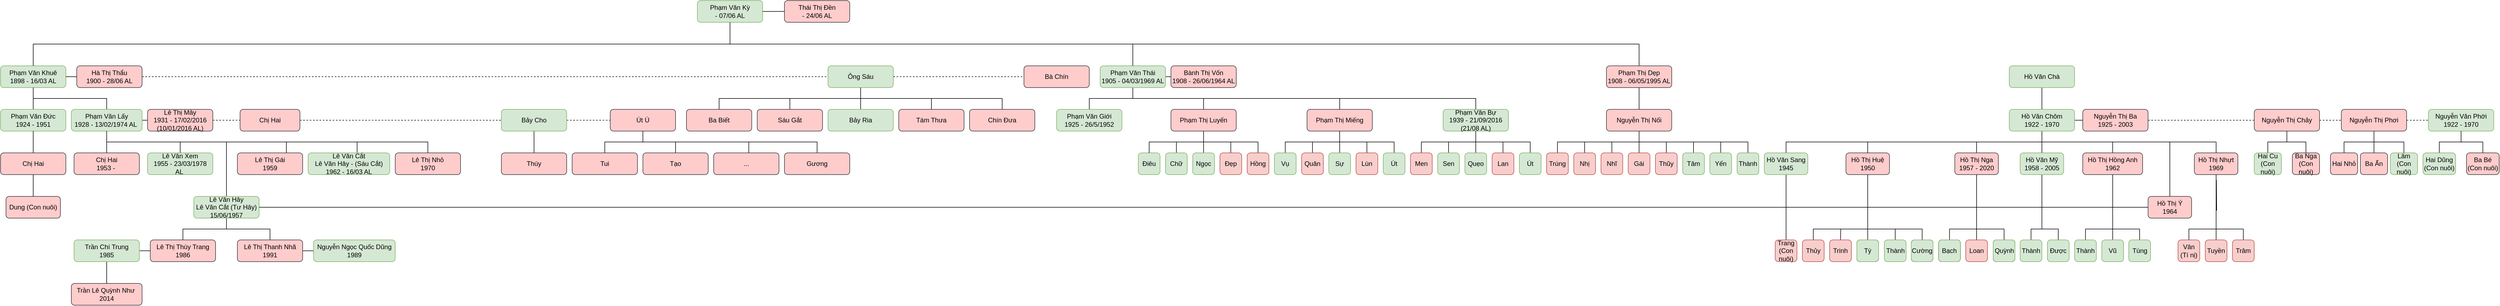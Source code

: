 <mxfile version="13.9.2" type="github">
  <diagram name="Page-1" id="97916047-d0de-89f5-080d-49f4d83e522f">
    <mxGraphModel dx="2734.5" dy="486" grid="1" gridSize="10" guides="1" tooltips="1" connect="1" arrows="1" fold="1" page="1" pageScale="1.5" pageWidth="1169" pageHeight="827" background="#ffffff" math="0" shadow="0">
      <root>
        <mxCell id="0" />
        <mxCell id="1" parent="0" />
        <mxCell id="FEyVmN1Ai5-Nq4Hq8LTz-78" value="" style="group" parent="1" vertex="1" connectable="0">
          <mxGeometry x="400" y="40" width="280" height="40" as="geometry" />
        </mxCell>
        <mxCell id="FEyVmN1Ai5-Nq4Hq8LTz-65" value="Phạm Văn Kỳ&lt;br&gt;- 07/06 AL" style="rounded=1;whiteSpace=wrap;html=1;fillColor=#d5e8d4;strokeColor=#82b366;" parent="FEyVmN1Ai5-Nq4Hq8LTz-78" vertex="1">
          <mxGeometry width="120" height="40" as="geometry" />
        </mxCell>
        <mxCell id="FEyVmN1Ai5-Nq4Hq8LTz-66" value="Thái Thị Đền&lt;br&gt;- 24/06 AL" style="rounded=1;whiteSpace=wrap;html=1;fillColor=#ffcccc;strokeColor=#36393d;" parent="FEyVmN1Ai5-Nq4Hq8LTz-78" vertex="1">
          <mxGeometry x="160" width="120" height="40" as="geometry" />
        </mxCell>
        <mxCell id="FEyVmN1Ai5-Nq4Hq8LTz-71" style="edgeStyle=orthogonalEdgeStyle;rounded=0;orthogonalLoop=1;jettySize=auto;html=1;exitX=1;exitY=0.5;exitDx=0;exitDy=0;entryX=0;entryY=0.5;entryDx=0;entryDy=0;endArrow=none;endFill=0;" parent="FEyVmN1Ai5-Nq4Hq8LTz-78" source="FEyVmN1Ai5-Nq4Hq8LTz-65" target="FEyVmN1Ai5-Nq4Hq8LTz-66" edge="1">
          <mxGeometry as="geometry" />
        </mxCell>
        <mxCell id="5M_Gi-6bJ1FGQ-nQun3S-24" style="edgeStyle=orthogonalEdgeStyle;rounded=0;orthogonalLoop=1;jettySize=auto;html=1;exitX=0.5;exitY=1;exitDx=0;exitDy=0;entryX=0.5;entryY=0;entryDx=0;entryDy=0;endArrow=none;endFill=0;" parent="1" source="FEyVmN1Ai5-Nq4Hq8LTz-75" target="FEyVmN1Ai5-Nq4Hq8LTz-96" edge="1">
          <mxGeometry relative="1" as="geometry" />
        </mxCell>
        <mxCell id="FEyVmN1Ai5-Nq4Hq8LTz-75" value="Phạm Văn Khuê&lt;br&gt;1898 - 16/03 AL" style="rounded=1;whiteSpace=wrap;html=1;fillColor=#d5e8d4;strokeColor=#82b366;" parent="1" vertex="1">
          <mxGeometry x="-880" y="160" width="120" height="40" as="geometry" />
        </mxCell>
        <mxCell id="FEyVmN1Ai5-Nq4Hq8LTz-81" style="edgeStyle=orthogonalEdgeStyle;rounded=0;orthogonalLoop=1;jettySize=auto;html=1;exitX=1;exitY=0.5;exitDx=0;exitDy=0;entryX=0;entryY=0.5;entryDx=0;entryDy=0;endArrow=none;endFill=0;dashed=1;" parent="1" source="FEyVmN1Ai5-Nq4Hq8LTz-76" target="FEyVmN1Ai5-Nq4Hq8LTz-79" edge="1">
          <mxGeometry relative="1" as="geometry" />
        </mxCell>
        <mxCell id="FEyVmN1Ai5-Nq4Hq8LTz-76" value="Hà Thị Thẩu&lt;br&gt;1900 - 28/06 AL" style="rounded=1;whiteSpace=wrap;html=1;fillColor=#ffcccc;strokeColor=#36393d;" parent="1" vertex="1">
          <mxGeometry x="-740" y="160" width="120" height="40" as="geometry" />
        </mxCell>
        <mxCell id="FEyVmN1Ai5-Nq4Hq8LTz-77" style="edgeStyle=orthogonalEdgeStyle;rounded=0;orthogonalLoop=1;jettySize=auto;html=1;exitX=1;exitY=0.5;exitDx=0;exitDy=0;entryX=0;entryY=0.5;entryDx=0;entryDy=0;endArrow=none;endFill=0;" parent="1" source="FEyVmN1Ai5-Nq4Hq8LTz-75" target="FEyVmN1Ai5-Nq4Hq8LTz-76" edge="1">
          <mxGeometry x="-870" y="160" as="geometry" />
        </mxCell>
        <mxCell id="FEyVmN1Ai5-Nq4Hq8LTz-84" style="edgeStyle=orthogonalEdgeStyle;rounded=0;orthogonalLoop=1;jettySize=auto;html=1;exitX=1;exitY=0.5;exitDx=0;exitDy=0;entryX=0;entryY=0.5;entryDx=0;entryDy=0;dashed=1;endArrow=none;endFill=0;" parent="1" source="FEyVmN1Ai5-Nq4Hq8LTz-79" target="FEyVmN1Ai5-Nq4Hq8LTz-80" edge="1">
          <mxGeometry relative="1" as="geometry" />
        </mxCell>
        <mxCell id="FEyVmN1Ai5-Nq4Hq8LTz-89" style="edgeStyle=orthogonalEdgeStyle;rounded=0;orthogonalLoop=1;jettySize=auto;html=1;exitX=0.5;exitY=1;exitDx=0;exitDy=0;entryX=0.5;entryY=0;entryDx=0;entryDy=0;endArrow=none;endFill=0;" parent="1" source="FEyVmN1Ai5-Nq4Hq8LTz-79" target="FEyVmN1Ai5-Nq4Hq8LTz-85" edge="1">
          <mxGeometry relative="1" as="geometry" />
        </mxCell>
        <mxCell id="FEyVmN1Ai5-Nq4Hq8LTz-91" style="edgeStyle=orthogonalEdgeStyle;rounded=0;orthogonalLoop=1;jettySize=auto;html=1;exitX=0.5;exitY=1;exitDx=0;exitDy=0;endArrow=none;endFill=0;" parent="1" source="FEyVmN1Ai5-Nq4Hq8LTz-79" target="FEyVmN1Ai5-Nq4Hq8LTz-82" edge="1">
          <mxGeometry relative="1" as="geometry" />
        </mxCell>
        <mxCell id="FEyVmN1Ai5-Nq4Hq8LTz-92" style="edgeStyle=orthogonalEdgeStyle;rounded=0;orthogonalLoop=1;jettySize=auto;html=1;exitX=0.5;exitY=1;exitDx=0;exitDy=0;entryX=0.5;entryY=0;entryDx=0;entryDy=0;endArrow=none;endFill=0;" parent="1" source="FEyVmN1Ai5-Nq4Hq8LTz-79" target="FEyVmN1Ai5-Nq4Hq8LTz-87" edge="1">
          <mxGeometry relative="1" as="geometry" />
        </mxCell>
        <mxCell id="FEyVmN1Ai5-Nq4Hq8LTz-79" value="Ông Sáu" style="rounded=1;whiteSpace=wrap;html=1;fillColor=#d5e8d4;strokeColor=#82b366;" parent="1" vertex="1">
          <mxGeometry x="640" y="160" width="120" height="40" as="geometry" />
        </mxCell>
        <mxCell id="FEyVmN1Ai5-Nq4Hq8LTz-80" value="Bà Chín" style="rounded=1;whiteSpace=wrap;html=1;fillColor=#ffcccc;strokeColor=#36393d;" parent="1" vertex="1">
          <mxGeometry x="1000" y="160" width="120" height="40" as="geometry" />
        </mxCell>
        <mxCell id="FEyVmN1Ai5-Nq4Hq8LTz-82" value="Bảy Ria" style="rounded=1;whiteSpace=wrap;html=1;fillColor=#d5e8d4;strokeColor=#82b366;" parent="1" vertex="1">
          <mxGeometry x="640" y="240" width="120" height="40" as="geometry" />
        </mxCell>
        <mxCell id="FEyVmN1Ai5-Nq4Hq8LTz-85" value="Ba Biết" style="rounded=1;whiteSpace=wrap;html=1;fillColor=#ffcccc;strokeColor=#36393d;" parent="1" vertex="1">
          <mxGeometry x="380" y="240" width="120" height="40" as="geometry" />
        </mxCell>
        <mxCell id="5M_Gi-6bJ1FGQ-nQun3S-25" style="edgeStyle=orthogonalEdgeStyle;rounded=0;orthogonalLoop=1;jettySize=auto;html=1;exitX=0.5;exitY=0;exitDx=0;exitDy=0;entryX=0.5;entryY=1;entryDx=0;entryDy=0;endArrow=none;endFill=0;" parent="1" source="FEyVmN1Ai5-Nq4Hq8LTz-86" target="FEyVmN1Ai5-Nq4Hq8LTz-79" edge="1">
          <mxGeometry relative="1" as="geometry" />
        </mxCell>
        <mxCell id="FEyVmN1Ai5-Nq4Hq8LTz-86" value="Sáu Gắt" style="rounded=1;whiteSpace=wrap;html=1;fillColor=#ffcccc;strokeColor=#36393d;" parent="1" vertex="1">
          <mxGeometry x="510" y="240" width="120" height="40" as="geometry" />
        </mxCell>
        <mxCell id="FEyVmN1Ai5-Nq4Hq8LTz-87" value="Tám Thưa" style="rounded=1;whiteSpace=wrap;html=1;fillColor=#ffcccc;strokeColor=#36393d;" parent="1" vertex="1">
          <mxGeometry x="770" y="240" width="120" height="40" as="geometry" />
        </mxCell>
        <mxCell id="FEyVmN1Ai5-Nq4Hq8LTz-93" style="edgeStyle=orthogonalEdgeStyle;rounded=0;orthogonalLoop=1;jettySize=auto;html=1;exitX=0.5;exitY=0;exitDx=0;exitDy=0;endArrow=none;endFill=0;" parent="1" source="FEyVmN1Ai5-Nq4Hq8LTz-88" target="FEyVmN1Ai5-Nq4Hq8LTz-79" edge="1">
          <mxGeometry relative="1" as="geometry" />
        </mxCell>
        <mxCell id="FEyVmN1Ai5-Nq4Hq8LTz-88" value="Chín Đưa" style="rounded=1;whiteSpace=wrap;html=1;fillColor=#ffcccc;strokeColor=#36393d;" parent="1" vertex="1">
          <mxGeometry x="900" y="240" width="120" height="40" as="geometry" />
        </mxCell>
        <mxCell id="5M_Gi-6bJ1FGQ-nQun3S-22" style="edgeStyle=orthogonalEdgeStyle;rounded=0;orthogonalLoop=1;jettySize=auto;html=1;exitX=0.5;exitY=0;exitDx=0;exitDy=0;entryX=0.5;entryY=1;entryDx=0;entryDy=0;endArrow=none;endFill=0;" parent="1" source="FEyVmN1Ai5-Nq4Hq8LTz-94" target="FEyVmN1Ai5-Nq4Hq8LTz-75" edge="1">
          <mxGeometry relative="1" as="geometry" />
        </mxCell>
        <mxCell id="FEyVmN1Ai5-Nq4Hq8LTz-94" value="Phạm Văn Đức&lt;br&gt;1924 - 1951" style="rounded=1;whiteSpace=wrap;html=1;fillColor=#d5e8d4;strokeColor=#82b366;" parent="1" vertex="1">
          <mxGeometry x="-880" y="240" width="120" height="40" as="geometry" />
        </mxCell>
        <mxCell id="FEyVmN1Ai5-Nq4Hq8LTz-106" style="edgeStyle=orthogonalEdgeStyle;rounded=0;orthogonalLoop=1;jettySize=auto;html=1;exitX=1;exitY=0.5;exitDx=0;exitDy=0;entryX=0;entryY=0.5;entryDx=0;entryDy=0;endArrow=none;endFill=0;" parent="1" source="FEyVmN1Ai5-Nq4Hq8LTz-96" target="FEyVmN1Ai5-Nq4Hq8LTz-97" edge="1">
          <mxGeometry relative="1" as="geometry" />
        </mxCell>
        <mxCell id="5M_Gi-6bJ1FGQ-nQun3S-27" style="edgeStyle=orthogonalEdgeStyle;rounded=0;orthogonalLoop=1;jettySize=auto;html=1;exitX=0.5;exitY=1;exitDx=0;exitDy=0;entryX=0.5;entryY=0;entryDx=0;entryDy=0;endArrow=none;endFill=0;" parent="1" source="FEyVmN1Ai5-Nq4Hq8LTz-96" target="FEyVmN1Ai5-Nq4Hq8LTz-99" edge="1">
          <mxGeometry relative="1" as="geometry" />
        </mxCell>
        <mxCell id="5M_Gi-6bJ1FGQ-nQun3S-28" style="edgeStyle=orthogonalEdgeStyle;rounded=0;orthogonalLoop=1;jettySize=auto;html=1;exitX=0.5;exitY=1;exitDx=0;exitDy=0;entryX=0.5;entryY=0;entryDx=0;entryDy=0;endArrow=none;endFill=0;" parent="1" source="FEyVmN1Ai5-Nq4Hq8LTz-96" target="FEyVmN1Ai5-Nq4Hq8LTz-103" edge="1">
          <mxGeometry relative="1" as="geometry" />
        </mxCell>
        <mxCell id="FEyVmN1Ai5-Nq4Hq8LTz-96" value="Phạm Văn Lấy&lt;br&gt;1928 -&amp;nbsp;13/02/1974 AL&amp;nbsp;" style="rounded=1;whiteSpace=wrap;html=1;fillColor=#d5e8d4;strokeColor=#82b366;" parent="1" vertex="1">
          <mxGeometry x="-750" y="240" width="130" height="40" as="geometry" />
        </mxCell>
        <mxCell id="FEyVmN1Ai5-Nq4Hq8LTz-113" style="edgeStyle=orthogonalEdgeStyle;rounded=0;orthogonalLoop=1;jettySize=auto;html=1;exitX=1;exitY=0.5;exitDx=0;exitDy=0;entryX=0;entryY=0.5;entryDx=0;entryDy=0;endArrow=none;endFill=0;dashed=1;" parent="1" source="FEyVmN1Ai5-Nq4Hq8LTz-97" target="FEyVmN1Ai5-Nq4Hq8LTz-112" edge="1">
          <mxGeometry relative="1" as="geometry" />
        </mxCell>
        <mxCell id="FEyVmN1Ai5-Nq4Hq8LTz-97" value="Lê Thị Mây&lt;br&gt;1931&amp;nbsp;- 17/02/2016 (10/01/2016 AL)" style="rounded=1;whiteSpace=wrap;html=1;fillColor=#ffcccc;strokeColor=#36393d;" parent="1" vertex="1">
          <mxGeometry x="-610" y="240" width="120" height="40" as="geometry" />
        </mxCell>
        <mxCell id="FEyVmN1Ai5-Nq4Hq8LTz-99" value="Lê Văn Xem&lt;br&gt;1955 - 23/03/1978 AL&amp;nbsp;" style="rounded=1;whiteSpace=wrap;html=1;fillColor=#d5e8d4;strokeColor=#82b366;" parent="1" vertex="1">
          <mxGeometry x="-610" y="320" width="120" height="40" as="geometry" />
        </mxCell>
        <mxCell id="5M_Gi-6bJ1FGQ-nQun3S-20" style="edgeStyle=orthogonalEdgeStyle;rounded=0;orthogonalLoop=1;jettySize=auto;html=1;exitX=0.5;exitY=1;exitDx=0;exitDy=0;endArrow=none;endFill=0;" parent="1" source="FEyVmN1Ai5-Nq4Hq8LTz-100" target="5M_Gi-6bJ1FGQ-nQun3S-18" edge="1">
          <mxGeometry relative="1" as="geometry" />
        </mxCell>
        <mxCell id="5M_Gi-6bJ1FGQ-nQun3S-21" style="edgeStyle=orthogonalEdgeStyle;rounded=0;orthogonalLoop=1;jettySize=auto;html=1;endArrow=none;endFill=0;" parent="1" source="FEyVmN1Ai5-Nq4Hq8LTz-100" target="5M_Gi-6bJ1FGQ-nQun3S-19" edge="1">
          <mxGeometry relative="1" as="geometry" />
        </mxCell>
        <mxCell id="cvPsKJ9wlyMaGcE9C8GS-8" style="edgeStyle=orthogonalEdgeStyle;rounded=0;orthogonalLoop=1;jettySize=auto;html=1;exitX=0.5;exitY=0;exitDx=0;exitDy=0;entryX=0.5;entryY=1;entryDx=0;entryDy=0;endArrow=none;endFill=0;" edge="1" parent="1" source="FEyVmN1Ai5-Nq4Hq8LTz-100" target="FEyVmN1Ai5-Nq4Hq8LTz-96">
          <mxGeometry relative="1" as="geometry">
            <Array as="points">
              <mxPoint x="-465" y="300" />
              <mxPoint x="-685" y="300" />
            </Array>
          </mxGeometry>
        </mxCell>
        <mxCell id="FEyVmN1Ai5-Nq4Hq8LTz-100" value="Lê Văn Hây &lt;br&gt;Lê Văn Cắt (Tư Hây)&lt;br&gt;15/06/1957" style="rounded=1;whiteSpace=wrap;html=1;fillColor=#d5e8d4;strokeColor=#82b366;" parent="1" vertex="1">
          <mxGeometry x="-525" y="400" width="120" height="40" as="geometry" />
        </mxCell>
        <mxCell id="FEyVmN1Ai5-Nq4Hq8LTz-130" style="edgeStyle=orthogonalEdgeStyle;rounded=0;orthogonalLoop=1;jettySize=auto;html=1;exitX=0.5;exitY=0;exitDx=0;exitDy=0;endArrow=none;endFill=0;" parent="1" source="FEyVmN1Ai5-Nq4Hq8LTz-101" edge="1">
          <mxGeometry relative="1" as="geometry">
            <mxPoint x="-354.966" y="300.0" as="targetPoint" />
          </mxGeometry>
        </mxCell>
        <mxCell id="FEyVmN1Ai5-Nq4Hq8LTz-101" value="Lê Thị Gái&lt;br&gt;1959" style="rounded=1;whiteSpace=wrap;html=1;fillColor=#ffcccc;strokeColor=#36393d;" parent="1" vertex="1">
          <mxGeometry x="-445" y="320" width="120" height="40" as="geometry" />
        </mxCell>
        <mxCell id="FEyVmN1Ai5-Nq4Hq8LTz-129" style="edgeStyle=orthogonalEdgeStyle;rounded=0;orthogonalLoop=1;jettySize=auto;html=1;exitX=0.5;exitY=0;exitDx=0;exitDy=0;endArrow=none;endFill=0;" parent="1" source="FEyVmN1Ai5-Nq4Hq8LTz-102" edge="1">
          <mxGeometry relative="1" as="geometry">
            <mxPoint x="-225" y="300" as="targetPoint" />
          </mxGeometry>
        </mxCell>
        <mxCell id="FEyVmN1Ai5-Nq4Hq8LTz-102" value="Lê Văn Cắt &lt;br&gt;Lê Văn Hây - (Sáu Cắt)&lt;br&gt;1962 - 16/03 AL" style="rounded=1;whiteSpace=wrap;html=1;fillColor=#d5e8d4;strokeColor=#82b366;" parent="1" vertex="1">
          <mxGeometry x="-315" y="320" width="150" height="40" as="geometry" />
        </mxCell>
        <mxCell id="FEyVmN1Ai5-Nq4Hq8LTz-103" value="Lê Thị Nhỏ&lt;br&gt;1970" style="rounded=1;whiteSpace=wrap;html=1;fillColor=#ffcccc;strokeColor=#36393d;" parent="1" vertex="1">
          <mxGeometry x="-155" y="320" width="120" height="40" as="geometry" />
        </mxCell>
        <mxCell id="FEyVmN1Ai5-Nq4Hq8LTz-107" style="edgeStyle=orthogonalEdgeStyle;rounded=0;orthogonalLoop=1;jettySize=auto;html=1;exitX=0.5;exitY=1;exitDx=0;exitDy=0;endArrow=none;endFill=0;" parent="1" source="FEyVmN1Ai5-Nq4Hq8LTz-65" target="FEyVmN1Ai5-Nq4Hq8LTz-75" edge="1">
          <mxGeometry relative="1" as="geometry" />
        </mxCell>
        <mxCell id="FEyVmN1Ai5-Nq4Hq8LTz-115" style="edgeStyle=orthogonalEdgeStyle;rounded=0;orthogonalLoop=1;jettySize=auto;html=1;exitX=1;exitY=0.5;exitDx=0;exitDy=0;entryX=0;entryY=0.5;entryDx=0;entryDy=0;dashed=1;endArrow=none;endFill=0;" parent="1" source="FEyVmN1Ai5-Nq4Hq8LTz-112" target="FEyVmN1Ai5-Nq4Hq8LTz-114" edge="1">
          <mxGeometry relative="1" as="geometry" />
        </mxCell>
        <mxCell id="FEyVmN1Ai5-Nq4Hq8LTz-112" value="Chị Hai" style="rounded=1;whiteSpace=wrap;html=1;fillColor=#ffcccc;strokeColor=#36393d;" parent="1" vertex="1">
          <mxGeometry x="-440" y="240" width="110" height="40" as="geometry" />
        </mxCell>
        <mxCell id="FEyVmN1Ai5-Nq4Hq8LTz-122" style="edgeStyle=orthogonalEdgeStyle;rounded=0;orthogonalLoop=1;jettySize=auto;html=1;exitX=0.5;exitY=1;exitDx=0;exitDy=0;entryX=0.5;entryY=0;entryDx=0;entryDy=0;endArrow=none;endFill=0;" parent="1" source="FEyVmN1Ai5-Nq4Hq8LTz-114" target="FEyVmN1Ai5-Nq4Hq8LTz-116" edge="1">
          <mxGeometry relative="1" as="geometry" />
        </mxCell>
        <mxCell id="FEyVmN1Ai5-Nq4Hq8LTz-123" style="edgeStyle=orthogonalEdgeStyle;rounded=0;orthogonalLoop=1;jettySize=auto;html=1;exitX=1;exitY=0.5;exitDx=0;exitDy=0;entryX=0;entryY=0.5;entryDx=0;entryDy=0;endArrow=none;endFill=0;dashed=1;" parent="1" source="FEyVmN1Ai5-Nq4Hq8LTz-114" target="FEyVmN1Ai5-Nq4Hq8LTz-117" edge="1">
          <mxGeometry relative="1" as="geometry" />
        </mxCell>
        <mxCell id="FEyVmN1Ai5-Nq4Hq8LTz-114" value="Bảy Cho" style="rounded=1;whiteSpace=wrap;html=1;fillColor=#d5e8d4;strokeColor=#82b366;" parent="1" vertex="1">
          <mxGeometry x="40" y="240" width="120" height="40" as="geometry" />
        </mxCell>
        <mxCell id="FEyVmN1Ai5-Nq4Hq8LTz-116" value="Thúy" style="rounded=1;whiteSpace=wrap;html=1;fillColor=#ffcccc;strokeColor=#36393d;" parent="1" vertex="1">
          <mxGeometry x="40" y="320" width="120" height="40" as="geometry" />
        </mxCell>
        <mxCell id="FEyVmN1Ai5-Nq4Hq8LTz-124" style="edgeStyle=orthogonalEdgeStyle;rounded=0;orthogonalLoop=1;jettySize=auto;html=1;exitX=0.5;exitY=1;exitDx=0;exitDy=0;entryX=0.5;entryY=0;entryDx=0;entryDy=0;endArrow=none;endFill=0;" parent="1" source="FEyVmN1Ai5-Nq4Hq8LTz-117" target="FEyVmN1Ai5-Nq4Hq8LTz-118" edge="1">
          <mxGeometry relative="1" as="geometry" />
        </mxCell>
        <mxCell id="FEyVmN1Ai5-Nq4Hq8LTz-125" style="edgeStyle=orthogonalEdgeStyle;rounded=0;orthogonalLoop=1;jettySize=auto;html=1;exitX=0.5;exitY=1;exitDx=0;exitDy=0;entryX=0.5;entryY=0;entryDx=0;entryDy=0;endArrow=none;endFill=0;" parent="1" source="FEyVmN1Ai5-Nq4Hq8LTz-117" target="FEyVmN1Ai5-Nq4Hq8LTz-119" edge="1">
          <mxGeometry relative="1" as="geometry" />
        </mxCell>
        <mxCell id="FEyVmN1Ai5-Nq4Hq8LTz-126" style="edgeStyle=orthogonalEdgeStyle;rounded=0;orthogonalLoop=1;jettySize=auto;html=1;exitX=0.5;exitY=1;exitDx=0;exitDy=0;entryX=0.538;entryY=-0.014;entryDx=0;entryDy=0;entryPerimeter=0;endArrow=none;endFill=0;" parent="1" source="FEyVmN1Ai5-Nq4Hq8LTz-117" target="FEyVmN1Ai5-Nq4Hq8LTz-120" edge="1">
          <mxGeometry relative="1" as="geometry" />
        </mxCell>
        <mxCell id="FEyVmN1Ai5-Nq4Hq8LTz-127" style="edgeStyle=orthogonalEdgeStyle;rounded=0;orthogonalLoop=1;jettySize=auto;html=1;exitX=0.5;exitY=1;exitDx=0;exitDy=0;entryX=0.5;entryY=0;entryDx=0;entryDy=0;endArrow=none;endFill=0;" parent="1" source="FEyVmN1Ai5-Nq4Hq8LTz-117" target="FEyVmN1Ai5-Nq4Hq8LTz-121" edge="1">
          <mxGeometry relative="1" as="geometry">
            <Array as="points">
              <mxPoint x="240" y="300" />
              <mxPoint x="650" y="300" />
            </Array>
          </mxGeometry>
        </mxCell>
        <mxCell id="FEyVmN1Ai5-Nq4Hq8LTz-117" value="Út Ù" style="rounded=1;whiteSpace=wrap;html=1;fillColor=#ffcccc;strokeColor=#36393d;" parent="1" vertex="1">
          <mxGeometry x="240" y="240" width="120" height="40" as="geometry" />
        </mxCell>
        <mxCell id="FEyVmN1Ai5-Nq4Hq8LTz-118" value="Tui" style="rounded=1;whiteSpace=wrap;html=1;fillColor=#ffcccc;strokeColor=#36393d;" parent="1" vertex="1">
          <mxGeometry x="170" y="320" width="120" height="40" as="geometry" />
        </mxCell>
        <mxCell id="FEyVmN1Ai5-Nq4Hq8LTz-119" value="Tạo" style="rounded=1;whiteSpace=wrap;html=1;fillColor=#ffcccc;strokeColor=#36393d;" parent="1" vertex="1">
          <mxGeometry x="300" y="320" width="120" height="40" as="geometry" />
        </mxCell>
        <mxCell id="FEyVmN1Ai5-Nq4Hq8LTz-120" value="..." style="rounded=1;whiteSpace=wrap;html=1;fillColor=#ffcccc;strokeColor=#36393d;" parent="1" vertex="1">
          <mxGeometry x="430" y="320" width="120" height="40" as="geometry" />
        </mxCell>
        <mxCell id="FEyVmN1Ai5-Nq4Hq8LTz-121" value="Gương" style="rounded=1;whiteSpace=wrap;html=1;fillColor=#ffcccc;strokeColor=#36393d;" parent="1" vertex="1">
          <mxGeometry x="560" y="320" width="120" height="40" as="geometry" />
        </mxCell>
        <mxCell id="FEyVmN1Ai5-Nq4Hq8LTz-137" style="edgeStyle=orthogonalEdgeStyle;rounded=0;orthogonalLoop=1;jettySize=auto;html=1;exitX=1;exitY=0.5;exitDx=0;exitDy=0;entryX=0;entryY=0.5;entryDx=0;entryDy=0;endArrow=none;endFill=0;" parent="1" source="FEyVmN1Ai5-Nq4Hq8LTz-134" target="FEyVmN1Ai5-Nq4Hq8LTz-136" edge="1">
          <mxGeometry relative="1" as="geometry" />
        </mxCell>
        <mxCell id="FEyVmN1Ai5-Nq4Hq8LTz-184" style="edgeStyle=orthogonalEdgeStyle;rounded=0;orthogonalLoop=1;jettySize=auto;html=1;exitX=0.5;exitY=1;exitDx=0;exitDy=0;entryX=0.5;entryY=0;entryDx=0;entryDy=0;endArrow=none;endFill=0;" parent="1" source="FEyVmN1Ai5-Nq4Hq8LTz-134" target="FEyVmN1Ai5-Nq4Hq8LTz-138" edge="1">
          <mxGeometry relative="1" as="geometry" />
        </mxCell>
        <mxCell id="FEyVmN1Ai5-Nq4Hq8LTz-185" style="edgeStyle=orthogonalEdgeStyle;rounded=0;orthogonalLoop=1;jettySize=auto;html=1;exitX=0.5;exitY=1;exitDx=0;exitDy=0;entryX=0.5;entryY=0;entryDx=0;entryDy=0;endArrow=none;endFill=0;" parent="1" source="FEyVmN1Ai5-Nq4Hq8LTz-134" target="FEyVmN1Ai5-Nq4Hq8LTz-139" edge="1">
          <mxGeometry relative="1" as="geometry" />
        </mxCell>
        <mxCell id="FEyVmN1Ai5-Nq4Hq8LTz-186" style="edgeStyle=orthogonalEdgeStyle;rounded=0;orthogonalLoop=1;jettySize=auto;html=1;exitX=0.5;exitY=1;exitDx=0;exitDy=0;entryX=0.5;entryY=0;entryDx=0;entryDy=0;endArrow=none;endFill=0;" parent="1" source="FEyVmN1Ai5-Nq4Hq8LTz-134" target="FEyVmN1Ai5-Nq4Hq8LTz-140" edge="1">
          <mxGeometry relative="1" as="geometry" />
        </mxCell>
        <mxCell id="FEyVmN1Ai5-Nq4Hq8LTz-187" style="edgeStyle=orthogonalEdgeStyle;rounded=0;orthogonalLoop=1;jettySize=auto;html=1;exitX=0.5;exitY=1;exitDx=0;exitDy=0;entryX=0.5;entryY=0;entryDx=0;entryDy=0;endArrow=none;endFill=0;" parent="1" source="FEyVmN1Ai5-Nq4Hq8LTz-134" target="FEyVmN1Ai5-Nq4Hq8LTz-141" edge="1">
          <mxGeometry relative="1" as="geometry" />
        </mxCell>
        <mxCell id="FEyVmN1Ai5-Nq4Hq8LTz-134" value="Phạm Văn Thái&lt;br&gt;1905 - 04/03/1969 AL" style="rounded=1;whiteSpace=wrap;html=1;fillColor=#d5e8d4;strokeColor=#82b366;" parent="1" vertex="1">
          <mxGeometry x="1140" y="160" width="120" height="40" as="geometry" />
        </mxCell>
        <mxCell id="FEyVmN1Ai5-Nq4Hq8LTz-135" style="edgeStyle=orthogonalEdgeStyle;rounded=0;orthogonalLoop=1;jettySize=auto;html=1;exitX=0.5;exitY=1;exitDx=0;exitDy=0;entryX=0.5;entryY=0;entryDx=0;entryDy=0;endArrow=none;endFill=0;" parent="1" source="FEyVmN1Ai5-Nq4Hq8LTz-65" target="FEyVmN1Ai5-Nq4Hq8LTz-134" edge="1">
          <mxGeometry relative="1" as="geometry" />
        </mxCell>
        <mxCell id="FEyVmN1Ai5-Nq4Hq8LTz-136" value="Bành Thị Vốn&lt;br&gt;1908 - 26/06/1964 AL" style="rounded=1;whiteSpace=wrap;html=1;fillColor=#ffcccc;strokeColor=#36393d;" parent="1" vertex="1">
          <mxGeometry x="1270" y="160" width="120" height="40" as="geometry" />
        </mxCell>
        <mxCell id="FEyVmN1Ai5-Nq4Hq8LTz-138" value="Phạm Văn Giới&lt;br&gt;1925 - 26/5/1952" style="rounded=1;whiteSpace=wrap;html=1;fillColor=#d5e8d4;strokeColor=#82b366;" parent="1" vertex="1">
          <mxGeometry x="1060" y="240" width="120" height="40" as="geometry" />
        </mxCell>
        <mxCell id="FEyVmN1Ai5-Nq4Hq8LTz-167" style="edgeStyle=orthogonalEdgeStyle;rounded=0;orthogonalLoop=1;jettySize=auto;html=1;exitX=0.5;exitY=1;exitDx=0;exitDy=0;entryX=0.5;entryY=0;entryDx=0;entryDy=0;endArrow=none;endFill=0;" parent="1" source="FEyVmN1Ai5-Nq4Hq8LTz-140" target="FEyVmN1Ai5-Nq4Hq8LTz-157" edge="1">
          <mxGeometry relative="1" as="geometry" />
        </mxCell>
        <mxCell id="FEyVmN1Ai5-Nq4Hq8LTz-140" value="Phạm Thị Miếng " style="rounded=1;whiteSpace=wrap;html=1;fillColor=#ffcccc;strokeColor=#36393d;" parent="1" vertex="1">
          <mxGeometry x="1520" y="240" width="120" height="40" as="geometry" />
        </mxCell>
        <mxCell id="FEyVmN1Ai5-Nq4Hq8LTz-181" style="edgeStyle=orthogonalEdgeStyle;rounded=0;orthogonalLoop=1;jettySize=auto;html=1;exitX=0.5;exitY=1;exitDx=0;exitDy=0;entryX=0.5;entryY=0;entryDx=0;entryDy=0;endArrow=none;endFill=0;" parent="1" source="FEyVmN1Ai5-Nq4Hq8LTz-141" target="FEyVmN1Ai5-Nq4Hq8LTz-172" edge="1">
          <mxGeometry relative="1" as="geometry" />
        </mxCell>
        <mxCell id="FEyVmN1Ai5-Nq4Hq8LTz-141" value="Phạm Văn Bự&lt;br&gt;1939 - 21/09/2016 (21/08 AL)" style="rounded=1;whiteSpace=wrap;html=1;fillColor=#d5e8d4;strokeColor=#82b366;" parent="1" vertex="1">
          <mxGeometry x="1770" y="240" width="120" height="40" as="geometry" />
        </mxCell>
        <mxCell id="FEyVmN1Ai5-Nq4Hq8LTz-168" style="edgeStyle=orthogonalEdgeStyle;rounded=0;orthogonalLoop=1;jettySize=auto;html=1;exitX=0.5;exitY=0;exitDx=0;exitDy=0;entryX=0.5;entryY=1;entryDx=0;entryDy=0;endArrow=none;endFill=0;" parent="1" source="FEyVmN1Ai5-Nq4Hq8LTz-153" target="FEyVmN1Ai5-Nq4Hq8LTz-140" edge="1">
          <mxGeometry relative="1" as="geometry" />
        </mxCell>
        <mxCell id="FEyVmN1Ai5-Nq4Hq8LTz-153" value="Quân" style="rounded=1;whiteSpace=wrap;html=1;fillColor=#f8cecc;strokeColor=#b85450;" parent="1" vertex="1">
          <mxGeometry x="1510" y="320" width="40" height="40" as="geometry" />
        </mxCell>
        <mxCell id="FEyVmN1Ai5-Nq4Hq8LTz-177" style="edgeStyle=orthogonalEdgeStyle;rounded=0;orthogonalLoop=1;jettySize=auto;html=1;exitX=0.5;exitY=0;exitDx=0;exitDy=0;entryX=0.5;entryY=1;entryDx=0;entryDy=0;endArrow=none;endFill=0;" parent="1" source="FEyVmN1Ai5-Nq4Hq8LTz-154" target="FEyVmN1Ai5-Nq4Hq8LTz-140" edge="1">
          <mxGeometry relative="1" as="geometry" />
        </mxCell>
        <mxCell id="FEyVmN1Ai5-Nq4Hq8LTz-154" value="Sự" style="rounded=1;whiteSpace=wrap;html=1;fillColor=#d5e8d4;strokeColor=#82b366;" parent="1" vertex="1">
          <mxGeometry x="1560" y="320" width="40" height="40" as="geometry" />
        </mxCell>
        <mxCell id="FEyVmN1Ai5-Nq4Hq8LTz-170" style="edgeStyle=orthogonalEdgeStyle;rounded=0;orthogonalLoop=1;jettySize=auto;html=1;exitX=0.5;exitY=0;exitDx=0;exitDy=0;entryX=0.5;entryY=1;entryDx=0;entryDy=0;endArrow=none;endFill=0;" parent="1" source="FEyVmN1Ai5-Nq4Hq8LTz-155" target="FEyVmN1Ai5-Nq4Hq8LTz-140" edge="1">
          <mxGeometry relative="1" as="geometry" />
        </mxCell>
        <mxCell id="FEyVmN1Ai5-Nq4Hq8LTz-155" value="Lùn" style="rounded=1;whiteSpace=wrap;html=1;fillColor=#f8cecc;strokeColor=#b85450;" parent="1" vertex="1">
          <mxGeometry x="1610" y="320" width="40" height="40" as="geometry" />
        </mxCell>
        <mxCell id="FEyVmN1Ai5-Nq4Hq8LTz-178" style="edgeStyle=orthogonalEdgeStyle;rounded=0;orthogonalLoop=1;jettySize=auto;html=1;exitX=0.5;exitY=0;exitDx=0;exitDy=0;endArrow=none;endFill=0;" parent="1" source="FEyVmN1Ai5-Nq4Hq8LTz-156" edge="1">
          <mxGeometry relative="1" as="geometry">
            <mxPoint x="1580" y="280.0" as="targetPoint" />
            <Array as="points">
              <mxPoint x="1680" y="300" />
              <mxPoint x="1580" y="300" />
            </Array>
          </mxGeometry>
        </mxCell>
        <mxCell id="FEyVmN1Ai5-Nq4Hq8LTz-156" value="Út" style="rounded=1;whiteSpace=wrap;html=1;fillColor=#d5e8d4;strokeColor=#82b366;" parent="1" vertex="1">
          <mxGeometry x="1660" y="320" width="40" height="40" as="geometry" />
        </mxCell>
        <mxCell id="FEyVmN1Ai5-Nq4Hq8LTz-157" value="Vụ" style="rounded=1;whiteSpace=wrap;html=1;fillColor=#d5e8d4;strokeColor=#82b366;" parent="1" vertex="1">
          <mxGeometry x="1460" y="320" width="40" height="40" as="geometry" />
        </mxCell>
        <mxCell id="FEyVmN1Ai5-Nq4Hq8LTz-151" style="edgeStyle=orthogonalEdgeStyle;rounded=0;orthogonalLoop=1;jettySize=auto;html=1;exitX=0.5;exitY=0;exitDx=0;exitDy=0;endArrow=none;endFill=0;" parent="1" source="FEyVmN1Ai5-Nq4Hq8LTz-145" edge="1">
          <mxGeometry x="1320" y="270" as="geometry">
            <mxPoint x="1440" y="330.0" as="targetPoint" />
          </mxGeometry>
        </mxCell>
        <mxCell id="FEyVmN1Ai5-Nq4Hq8LTz-164" style="edgeStyle=orthogonalEdgeStyle;rounded=0;orthogonalLoop=1;jettySize=auto;html=1;exitX=0.5;exitY=1;exitDx=0;exitDy=0;entryX=0.5;entryY=0;entryDx=0;entryDy=0;endArrow=none;endFill=0;" parent="1" source="FEyVmN1Ai5-Nq4Hq8LTz-139" target="FEyVmN1Ai5-Nq4Hq8LTz-143" edge="1">
          <mxGeometry relative="1" as="geometry" />
        </mxCell>
        <mxCell id="FEyVmN1Ai5-Nq4Hq8LTz-165" style="edgeStyle=orthogonalEdgeStyle;rounded=0;orthogonalLoop=1;jettySize=auto;html=1;exitX=0.5;exitY=1;exitDx=0;exitDy=0;entryX=0.5;entryY=0;entryDx=0;entryDy=0;endArrow=none;endFill=0;" parent="1" source="FEyVmN1Ai5-Nq4Hq8LTz-139" target="FEyVmN1Ai5-Nq4Hq8LTz-144" edge="1">
          <mxGeometry relative="1" as="geometry" />
        </mxCell>
        <mxCell id="FEyVmN1Ai5-Nq4Hq8LTz-139" value="Phạm Thị Luyến" style="rounded=1;whiteSpace=wrap;html=1;fillColor=#ffcccc;strokeColor=#36393d;" parent="1" vertex="1">
          <mxGeometry x="1270" y="240" width="120" height="40" as="geometry" />
        </mxCell>
        <mxCell id="FEyVmN1Ai5-Nq4Hq8LTz-163" style="edgeStyle=orthogonalEdgeStyle;rounded=0;orthogonalLoop=1;jettySize=auto;html=1;exitX=0.5;exitY=0;exitDx=0;exitDy=0;entryX=0.5;entryY=1;entryDx=0;entryDy=0;endArrow=none;endFill=0;" parent="1" source="FEyVmN1Ai5-Nq4Hq8LTz-142" target="FEyVmN1Ai5-Nq4Hq8LTz-139" edge="1">
          <mxGeometry relative="1" as="geometry" />
        </mxCell>
        <mxCell id="FEyVmN1Ai5-Nq4Hq8LTz-142" value="Chữ" style="rounded=1;whiteSpace=wrap;html=1;fillColor=#d5e8d4;strokeColor=#82b366;" parent="1" vertex="1">
          <mxGeometry x="1260" y="320" width="40" height="40" as="geometry" />
        </mxCell>
        <mxCell id="FEyVmN1Ai5-Nq4Hq8LTz-143" value="Ngọc" style="rounded=1;whiteSpace=wrap;html=1;fillColor=#d5e8d4;strokeColor=#82b366;" parent="1" vertex="1">
          <mxGeometry x="1310" y="320" width="40" height="40" as="geometry" />
        </mxCell>
        <mxCell id="FEyVmN1Ai5-Nq4Hq8LTz-144" value="Đẹp" style="rounded=1;whiteSpace=wrap;html=1;fillColor=#f8cecc;strokeColor=#b85450;" parent="1" vertex="1">
          <mxGeometry x="1360" y="320" width="40" height="40" as="geometry" />
        </mxCell>
        <mxCell id="FEyVmN1Ai5-Nq4Hq8LTz-166" style="edgeStyle=orthogonalEdgeStyle;rounded=0;orthogonalLoop=1;jettySize=auto;html=1;exitX=0.5;exitY=0;exitDx=0;exitDy=0;entryX=0.5;entryY=1;entryDx=0;entryDy=0;endArrow=none;endFill=0;" parent="1" source="FEyVmN1Ai5-Nq4Hq8LTz-145" target="FEyVmN1Ai5-Nq4Hq8LTz-139" edge="1">
          <mxGeometry relative="1" as="geometry" />
        </mxCell>
        <mxCell id="FEyVmN1Ai5-Nq4Hq8LTz-145" value="Hồng" style="rounded=1;whiteSpace=wrap;html=1;fillColor=#f8cecc;strokeColor=#b85450;" parent="1" vertex="1">
          <mxGeometry x="1410" y="320" width="40" height="40" as="geometry" />
        </mxCell>
        <mxCell id="FEyVmN1Ai5-Nq4Hq8LTz-146" value="Điêu" style="rounded=1;whiteSpace=wrap;html=1;fillColor=#d5e8d4;strokeColor=#82b366;" parent="1" vertex="1">
          <mxGeometry x="1210" y="320" width="40" height="40" as="geometry" />
        </mxCell>
        <mxCell id="FEyVmN1Ai5-Nq4Hq8LTz-147" style="edgeStyle=orthogonalEdgeStyle;rounded=0;orthogonalLoop=1;jettySize=auto;html=1;exitX=0.5;exitY=1;exitDx=0;exitDy=0;entryX=0.5;entryY=0;entryDx=0;entryDy=0;endArrow=none;endFill=0;" parent="1" source="FEyVmN1Ai5-Nq4Hq8LTz-139" target="FEyVmN1Ai5-Nq4Hq8LTz-146" edge="1">
          <mxGeometry x="2230" y="700" as="geometry" />
        </mxCell>
        <mxCell id="FEyVmN1Ai5-Nq4Hq8LTz-172" value="Sen" style="rounded=1;whiteSpace=wrap;html=1;fillColor=#d5e8d4;strokeColor=#82b366;" parent="1" vertex="1">
          <mxGeometry x="1760" y="320" width="40" height="40" as="geometry" />
        </mxCell>
        <mxCell id="FEyVmN1Ai5-Nq4Hq8LTz-182" style="edgeStyle=orthogonalEdgeStyle;rounded=0;orthogonalLoop=1;jettySize=auto;html=1;exitX=0.5;exitY=0;exitDx=0;exitDy=0;entryX=0.5;entryY=1;entryDx=0;entryDy=0;endArrow=none;endFill=0;" parent="1" source="FEyVmN1Ai5-Nq4Hq8LTz-173" target="FEyVmN1Ai5-Nq4Hq8LTz-141" edge="1">
          <mxGeometry relative="1" as="geometry" />
        </mxCell>
        <mxCell id="FEyVmN1Ai5-Nq4Hq8LTz-173" value="Quẹo" style="rounded=1;whiteSpace=wrap;html=1;fillColor=#d5e8d4;strokeColor=#82b366;" parent="1" vertex="1">
          <mxGeometry x="1810" y="320" width="40" height="40" as="geometry" />
        </mxCell>
        <mxCell id="FEyVmN1Ai5-Nq4Hq8LTz-183" style="edgeStyle=orthogonalEdgeStyle;rounded=0;orthogonalLoop=1;jettySize=auto;html=1;exitX=0.5;exitY=0;exitDx=0;exitDy=0;entryX=0.5;entryY=1;entryDx=0;entryDy=0;endArrow=none;endFill=0;" parent="1" source="FEyVmN1Ai5-Nq4Hq8LTz-174" target="FEyVmN1Ai5-Nq4Hq8LTz-141" edge="1">
          <mxGeometry relative="1" as="geometry" />
        </mxCell>
        <mxCell id="FEyVmN1Ai5-Nq4Hq8LTz-174" value="Lan" style="rounded=1;whiteSpace=wrap;html=1;fillColor=#f8cecc;strokeColor=#b85450;" parent="1" vertex="1">
          <mxGeometry x="1860" y="320" width="40" height="40" as="geometry" />
        </mxCell>
        <mxCell id="FEyVmN1Ai5-Nq4Hq8LTz-180" style="edgeStyle=orthogonalEdgeStyle;rounded=0;orthogonalLoop=1;jettySize=auto;html=1;exitX=0.5;exitY=0;exitDx=0;exitDy=0;entryX=0.5;entryY=1;entryDx=0;entryDy=0;endArrow=none;endFill=0;" parent="1" source="FEyVmN1Ai5-Nq4Hq8LTz-175" target="FEyVmN1Ai5-Nq4Hq8LTz-141" edge="1">
          <mxGeometry relative="1" as="geometry" />
        </mxCell>
        <mxCell id="FEyVmN1Ai5-Nq4Hq8LTz-175" value="Út" style="rounded=1;whiteSpace=wrap;html=1;fillColor=#d5e8d4;strokeColor=#82b366;" parent="1" vertex="1">
          <mxGeometry x="1910" y="320" width="40" height="40" as="geometry" />
        </mxCell>
        <mxCell id="FEyVmN1Ai5-Nq4Hq8LTz-179" style="edgeStyle=orthogonalEdgeStyle;rounded=0;orthogonalLoop=1;jettySize=auto;html=1;exitX=0.5;exitY=0;exitDx=0;exitDy=0;entryX=0.5;entryY=1;entryDx=0;entryDy=0;endArrow=none;endFill=0;" parent="1" source="FEyVmN1Ai5-Nq4Hq8LTz-176" target="FEyVmN1Ai5-Nq4Hq8LTz-141" edge="1">
          <mxGeometry relative="1" as="geometry" />
        </mxCell>
        <mxCell id="FEyVmN1Ai5-Nq4Hq8LTz-176" value="Men" style="rounded=1;whiteSpace=wrap;html=1;fillColor=#f8cecc;strokeColor=#b85450;" parent="1" vertex="1">
          <mxGeometry x="1710" y="320" width="40" height="40" as="geometry" />
        </mxCell>
        <mxCell id="FEyVmN1Ai5-Nq4Hq8LTz-198" style="edgeStyle=orthogonalEdgeStyle;rounded=0;orthogonalLoop=1;jettySize=auto;html=1;exitX=0.5;exitY=1;exitDx=0;exitDy=0;entryX=0.5;entryY=0;entryDx=0;entryDy=0;endArrow=none;endFill=0;" parent="1" source="FEyVmN1Ai5-Nq4Hq8LTz-188" target="FEyVmN1Ai5-Nq4Hq8LTz-189" edge="1">
          <mxGeometry relative="1" as="geometry" />
        </mxCell>
        <mxCell id="5M_Gi-6bJ1FGQ-nQun3S-30" style="edgeStyle=orthogonalEdgeStyle;rounded=0;orthogonalLoop=1;jettySize=auto;html=1;exitX=0.5;exitY=0;exitDx=0;exitDy=0;entryX=0.5;entryY=1;entryDx=0;entryDy=0;endArrow=none;endFill=0;" parent="1" source="FEyVmN1Ai5-Nq4Hq8LTz-188" target="FEyVmN1Ai5-Nq4Hq8LTz-65" edge="1">
          <mxGeometry relative="1" as="geometry" />
        </mxCell>
        <mxCell id="FEyVmN1Ai5-Nq4Hq8LTz-188" value="Phạm Thị Dẹp&lt;br&gt;1908 - 06/05/1995 AL" style="rounded=1;whiteSpace=wrap;html=1;fillColor=#ffcccc;strokeColor=#36393d;" parent="1" vertex="1">
          <mxGeometry x="2070" y="160" width="120" height="40" as="geometry" />
        </mxCell>
        <mxCell id="FEyVmN1Ai5-Nq4Hq8LTz-199" style="edgeStyle=orthogonalEdgeStyle;rounded=0;orthogonalLoop=1;jettySize=auto;html=1;exitX=0.5;exitY=1;exitDx=0;exitDy=0;entryX=0.5;entryY=0;entryDx=0;entryDy=0;endArrow=none;endFill=0;" parent="1" source="FEyVmN1Ai5-Nq4Hq8LTz-189" target="FEyVmN1Ai5-Nq4Hq8LTz-194" edge="1">
          <mxGeometry relative="1" as="geometry" />
        </mxCell>
        <mxCell id="FEyVmN1Ai5-Nq4Hq8LTz-200" style="edgeStyle=orthogonalEdgeStyle;rounded=0;orthogonalLoop=1;jettySize=auto;html=1;exitX=0.5;exitY=1;exitDx=0;exitDy=0;entryX=0.5;entryY=0;entryDx=0;entryDy=0;endArrow=none;endFill=0;" parent="1" source="FEyVmN1Ai5-Nq4Hq8LTz-189" target="FEyVmN1Ai5-Nq4Hq8LTz-190" edge="1">
          <mxGeometry relative="1" as="geometry" />
        </mxCell>
        <mxCell id="FEyVmN1Ai5-Nq4Hq8LTz-201" style="edgeStyle=orthogonalEdgeStyle;rounded=0;orthogonalLoop=1;jettySize=auto;html=1;exitX=0.5;exitY=1;exitDx=0;exitDy=0;entryX=0.5;entryY=0;entryDx=0;entryDy=0;endArrow=none;endFill=0;" parent="1" source="FEyVmN1Ai5-Nq4Hq8LTz-189" target="FEyVmN1Ai5-Nq4Hq8LTz-191" edge="1">
          <mxGeometry relative="1" as="geometry" />
        </mxCell>
        <mxCell id="FEyVmN1Ai5-Nq4Hq8LTz-202" style="edgeStyle=orthogonalEdgeStyle;rounded=0;orthogonalLoop=1;jettySize=auto;html=1;exitX=0.5;exitY=1;exitDx=0;exitDy=0;entryX=0.5;entryY=0;entryDx=0;entryDy=0;endArrow=none;endFill=0;" parent="1" source="FEyVmN1Ai5-Nq4Hq8LTz-189" target="FEyVmN1Ai5-Nq4Hq8LTz-192" edge="1">
          <mxGeometry relative="1" as="geometry" />
        </mxCell>
        <mxCell id="FEyVmN1Ai5-Nq4Hq8LTz-203" style="edgeStyle=orthogonalEdgeStyle;rounded=0;orthogonalLoop=1;jettySize=auto;html=1;exitX=0.5;exitY=1;exitDx=0;exitDy=0;entryX=0.5;entryY=0;entryDx=0;entryDy=0;endArrow=none;endFill=0;" parent="1" source="FEyVmN1Ai5-Nq4Hq8LTz-189" target="FEyVmN1Ai5-Nq4Hq8LTz-193" edge="1">
          <mxGeometry relative="1" as="geometry" />
        </mxCell>
        <mxCell id="FEyVmN1Ai5-Nq4Hq8LTz-204" style="edgeStyle=orthogonalEdgeStyle;rounded=0;orthogonalLoop=1;jettySize=auto;html=1;exitX=0.5;exitY=1;exitDx=0;exitDy=0;entryX=0.5;entryY=0;entryDx=0;entryDy=0;endArrow=none;endFill=0;" parent="1" source="FEyVmN1Ai5-Nq4Hq8LTz-189" target="FEyVmN1Ai5-Nq4Hq8LTz-195" edge="1">
          <mxGeometry relative="1" as="geometry" />
        </mxCell>
        <mxCell id="FEyVmN1Ai5-Nq4Hq8LTz-205" style="edgeStyle=orthogonalEdgeStyle;rounded=0;orthogonalLoop=1;jettySize=auto;html=1;exitX=0.5;exitY=1;exitDx=0;exitDy=0;entryX=0.5;entryY=0;entryDx=0;entryDy=0;endArrow=none;endFill=0;" parent="1" source="FEyVmN1Ai5-Nq4Hq8LTz-189" target="FEyVmN1Ai5-Nq4Hq8LTz-196" edge="1">
          <mxGeometry relative="1" as="geometry" />
        </mxCell>
        <mxCell id="FEyVmN1Ai5-Nq4Hq8LTz-206" style="edgeStyle=orthogonalEdgeStyle;rounded=0;orthogonalLoop=1;jettySize=auto;html=1;exitX=0.5;exitY=1;exitDx=0;exitDy=0;entryX=0.5;entryY=0;entryDx=0;entryDy=0;endArrow=none;endFill=0;" parent="1" source="FEyVmN1Ai5-Nq4Hq8LTz-189" target="FEyVmN1Ai5-Nq4Hq8LTz-197" edge="1">
          <mxGeometry relative="1" as="geometry" />
        </mxCell>
        <mxCell id="FEyVmN1Ai5-Nq4Hq8LTz-189" value="Nguyễn Thị Nối" style="rounded=1;whiteSpace=wrap;html=1;fillColor=#ffcccc;strokeColor=#36393d;" parent="1" vertex="1">
          <mxGeometry x="2070" y="240" width="120" height="40" as="geometry" />
        </mxCell>
        <mxCell id="FEyVmN1Ai5-Nq4Hq8LTz-190" value="Nhị" style="rounded=1;whiteSpace=wrap;html=1;fillColor=#f8cecc;strokeColor=#b85450;" parent="1" vertex="1">
          <mxGeometry x="2010" y="320" width="40" height="40" as="geometry" />
        </mxCell>
        <mxCell id="FEyVmN1Ai5-Nq4Hq8LTz-191" value="Nhĩ" style="rounded=1;whiteSpace=wrap;html=1;fillColor=#f8cecc;strokeColor=#b85450;" parent="1" vertex="1">
          <mxGeometry x="2060" y="320" width="40" height="40" as="geometry" />
        </mxCell>
        <mxCell id="FEyVmN1Ai5-Nq4Hq8LTz-192" value="Gái" style="rounded=1;whiteSpace=wrap;html=1;fillColor=#f8cecc;strokeColor=#b85450;" parent="1" vertex="1">
          <mxGeometry x="2110" y="320" width="40" height="40" as="geometry" />
        </mxCell>
        <mxCell id="FEyVmN1Ai5-Nq4Hq8LTz-193" value="Thũy" style="rounded=1;whiteSpace=wrap;html=1;fillColor=#f8cecc;strokeColor=#b85450;" parent="1" vertex="1">
          <mxGeometry x="2160" y="320" width="40" height="40" as="geometry" />
        </mxCell>
        <mxCell id="FEyVmN1Ai5-Nq4Hq8LTz-194" value="Trúng" style="rounded=1;whiteSpace=wrap;html=1;fillColor=#f8cecc;strokeColor=#b85450;" parent="1" vertex="1">
          <mxGeometry x="1960" y="320" width="40" height="40" as="geometry" />
        </mxCell>
        <mxCell id="FEyVmN1Ai5-Nq4Hq8LTz-195" value="Tâm" style="rounded=1;whiteSpace=wrap;html=1;fillColor=#d5e8d4;strokeColor=#82b366;" parent="1" vertex="1">
          <mxGeometry x="2210" y="320" width="40" height="40" as="geometry" />
        </mxCell>
        <mxCell id="FEyVmN1Ai5-Nq4Hq8LTz-196" value="Yến" style="rounded=1;whiteSpace=wrap;html=1;fillColor=#d5e8d4;strokeColor=#82b366;" parent="1" vertex="1">
          <mxGeometry x="2260" y="320" width="40" height="40" as="geometry" />
        </mxCell>
        <mxCell id="FEyVmN1Ai5-Nq4Hq8LTz-197" value="Thành" style="rounded=1;whiteSpace=wrap;html=1;fillColor=#d5e8d4;strokeColor=#82b366;" parent="1" vertex="1">
          <mxGeometry x="2310" y="320" width="40" height="40" as="geometry" />
        </mxCell>
        <mxCell id="FEyVmN1Ai5-Nq4Hq8LTz-217" style="edgeStyle=orthogonalEdgeStyle;rounded=0;orthogonalLoop=1;jettySize=auto;html=1;exitX=0.5;exitY=1;exitDx=0;exitDy=0;entryX=0.5;entryY=0;entryDx=0;entryDy=0;endArrow=none;endFill=0;" parent="1" source="FEyVmN1Ai5-Nq4Hq8LTz-208" target="FEyVmN1Ai5-Nq4Hq8LTz-209" edge="1">
          <mxGeometry relative="1" as="geometry" />
        </mxCell>
        <mxCell id="FEyVmN1Ai5-Nq4Hq8LTz-208" value="Hồ Văn Chà" style="rounded=1;whiteSpace=wrap;html=1;fillColor=#d5e8d4;strokeColor=#82b366;" parent="1" vertex="1">
          <mxGeometry x="2810" y="160" width="120" height="40" as="geometry" />
        </mxCell>
        <mxCell id="5M_Gi-6bJ1FGQ-nQun3S-31" style="edgeStyle=orthogonalEdgeStyle;rounded=0;orthogonalLoop=1;jettySize=auto;html=1;exitX=1;exitY=0.5;exitDx=0;exitDy=0;entryX=0;entryY=0.5;entryDx=0;entryDy=0;endArrow=none;endFill=0;" parent="1" source="FEyVmN1Ai5-Nq4Hq8LTz-209" target="FEyVmN1Ai5-Nq4Hq8LTz-210" edge="1">
          <mxGeometry relative="1" as="geometry" />
        </mxCell>
        <mxCell id="5M_Gi-6bJ1FGQ-nQun3S-36" style="edgeStyle=orthogonalEdgeStyle;rounded=0;orthogonalLoop=1;jettySize=auto;html=1;exitX=0.5;exitY=1;exitDx=0;exitDy=0;endArrow=none;endFill=0;" parent="1" source="FEyVmN1Ai5-Nq4Hq8LTz-209" target="FEyVmN1Ai5-Nq4Hq8LTz-238" edge="1">
          <mxGeometry relative="1" as="geometry" />
        </mxCell>
        <mxCell id="5M_Gi-6bJ1FGQ-nQun3S-37" style="edgeStyle=orthogonalEdgeStyle;rounded=0;orthogonalLoop=1;jettySize=auto;html=1;exitX=0.5;exitY=1;exitDx=0;exitDy=0;entryX=0.5;entryY=0;entryDx=0;entryDy=0;endArrow=none;endFill=0;" parent="1" source="FEyVmN1Ai5-Nq4Hq8LTz-209" target="FEyVmN1Ai5-Nq4Hq8LTz-240" edge="1">
          <mxGeometry relative="1" as="geometry" />
        </mxCell>
        <mxCell id="5M_Gi-6bJ1FGQ-nQun3S-38" style="edgeStyle=orthogonalEdgeStyle;rounded=0;orthogonalLoop=1;jettySize=auto;html=1;exitX=0.5;exitY=1;exitDx=0;exitDy=0;entryX=0.5;entryY=0;entryDx=0;entryDy=0;endArrow=none;endFill=0;" parent="1" source="FEyVmN1Ai5-Nq4Hq8LTz-209" target="FEyVmN1Ai5-Nq4Hq8LTz-241" edge="1">
          <mxGeometry relative="1" as="geometry" />
        </mxCell>
        <mxCell id="5M_Gi-6bJ1FGQ-nQun3S-39" style="edgeStyle=orthogonalEdgeStyle;rounded=0;orthogonalLoop=1;jettySize=auto;html=1;exitX=0.5;exitY=1;exitDx=0;exitDy=0;endArrow=none;endFill=0;" parent="1" source="FEyVmN1Ai5-Nq4Hq8LTz-209" target="FEyVmN1Ai5-Nq4Hq8LTz-242" edge="1">
          <mxGeometry relative="1" as="geometry" />
        </mxCell>
        <mxCell id="5M_Gi-6bJ1FGQ-nQun3S-40" style="edgeStyle=orthogonalEdgeStyle;rounded=0;orthogonalLoop=1;jettySize=auto;html=1;exitX=0.5;exitY=1;exitDx=0;exitDy=0;endArrow=none;endFill=0;" parent="1" source="FEyVmN1Ai5-Nq4Hq8LTz-209" target="FEyVmN1Ai5-Nq4Hq8LTz-243" edge="1">
          <mxGeometry relative="1" as="geometry" />
        </mxCell>
        <mxCell id="5M_Gi-6bJ1FGQ-nQun3S-41" style="edgeStyle=orthogonalEdgeStyle;rounded=0;orthogonalLoop=1;jettySize=auto;html=1;exitX=0.5;exitY=1;exitDx=0;exitDy=0;endArrow=none;endFill=0;" parent="1" source="FEyVmN1Ai5-Nq4Hq8LTz-209" target="FEyVmN1Ai5-Nq4Hq8LTz-244" edge="1">
          <mxGeometry relative="1" as="geometry">
            <Array as="points">
              <mxPoint x="2872.5" y="300" />
              <mxPoint x="2962.5" y="300" />
            </Array>
          </mxGeometry>
        </mxCell>
        <mxCell id="5M_Gi-6bJ1FGQ-nQun3S-42" style="edgeStyle=orthogonalEdgeStyle;rounded=0;orthogonalLoop=1;jettySize=auto;html=1;exitX=0.5;exitY=1;exitDx=0;exitDy=0;endArrow=none;endFill=0;" parent="1" source="FEyVmN1Ai5-Nq4Hq8LTz-209" target="FEyVmN1Ai5-Nq4Hq8LTz-245" edge="1">
          <mxGeometry relative="1" as="geometry" />
        </mxCell>
        <mxCell id="FEyVmN1Ai5-Nq4Hq8LTz-209" value="Hồ Văn Chôm&lt;br&gt;1922 - 1970" style="rounded=1;whiteSpace=wrap;html=1;fillColor=#d5e8d4;strokeColor=#82b366;" parent="1" vertex="1">
          <mxGeometry x="2810" y="240" width="120" height="40" as="geometry" />
        </mxCell>
        <mxCell id="FEyVmN1Ai5-Nq4Hq8LTz-214" style="edgeStyle=orthogonalEdgeStyle;rounded=0;orthogonalLoop=1;jettySize=auto;html=1;exitX=1;exitY=0.5;exitDx=0;exitDy=0;entryX=0;entryY=0.5;entryDx=0;entryDy=0;endArrow=none;endFill=0;dashed=1;" parent="1" source="FEyVmN1Ai5-Nq4Hq8LTz-210" target="FEyVmN1Ai5-Nq4Hq8LTz-211" edge="1">
          <mxGeometry relative="1" as="geometry" />
        </mxCell>
        <mxCell id="FEyVmN1Ai5-Nq4Hq8LTz-210" value="Nguyễn Thị Ba&lt;br&gt;1925 - 2003" style="rounded=1;whiteSpace=wrap;html=1;fillColor=#ffcccc;strokeColor=#36393d;" parent="1" vertex="1">
          <mxGeometry x="2945" y="240" width="120" height="40" as="geometry" />
        </mxCell>
        <mxCell id="FEyVmN1Ai5-Nq4Hq8LTz-215" style="edgeStyle=orthogonalEdgeStyle;rounded=0;orthogonalLoop=1;jettySize=auto;html=1;exitX=1;exitY=0.5;exitDx=0;exitDy=0;entryX=0;entryY=0.5;entryDx=0;entryDy=0;dashed=1;endArrow=none;endFill=0;" parent="1" source="FEyVmN1Ai5-Nq4Hq8LTz-211" target="FEyVmN1Ai5-Nq4Hq8LTz-212" edge="1">
          <mxGeometry relative="1" as="geometry" />
        </mxCell>
        <mxCell id="FEyVmN1Ai5-Nq4Hq8LTz-211" value="Nguyễn Thị Chảy" style="rounded=1;whiteSpace=wrap;html=1;fillColor=#ffcccc;strokeColor=#36393d;" parent="1" vertex="1">
          <mxGeometry x="3260" y="240" width="120" height="40" as="geometry" />
        </mxCell>
        <mxCell id="FEyVmN1Ai5-Nq4Hq8LTz-216" style="edgeStyle=orthogonalEdgeStyle;rounded=0;orthogonalLoop=1;jettySize=auto;html=1;exitX=1;exitY=0.5;exitDx=0;exitDy=0;entryX=0;entryY=0.5;entryDx=0;entryDy=0;dashed=1;endArrow=none;endFill=0;" parent="1" source="FEyVmN1Ai5-Nq4Hq8LTz-212" target="FEyVmN1Ai5-Nq4Hq8LTz-213" edge="1">
          <mxGeometry relative="1" as="geometry" />
        </mxCell>
        <mxCell id="FEyVmN1Ai5-Nq4Hq8LTz-212" value="Nguyễn Thị Phơi&lt;br&gt;" style="rounded=1;whiteSpace=wrap;html=1;fillColor=#ffcccc;strokeColor=#36393d;" parent="1" vertex="1">
          <mxGeometry x="3420" y="240" width="120" height="40" as="geometry" />
        </mxCell>
        <mxCell id="FEyVmN1Ai5-Nq4Hq8LTz-236" style="edgeStyle=orthogonalEdgeStyle;rounded=0;orthogonalLoop=1;jettySize=auto;html=1;exitX=0.5;exitY=1;exitDx=0;exitDy=0;entryX=0.5;entryY=0;entryDx=0;entryDy=0;endArrow=none;endFill=0;" parent="1" source="FEyVmN1Ai5-Nq4Hq8LTz-213" target="FEyVmN1Ai5-Nq4Hq8LTz-227" edge="1">
          <mxGeometry relative="1" as="geometry" />
        </mxCell>
        <mxCell id="FEyVmN1Ai5-Nq4Hq8LTz-213" value="Nguyễn Văn Phới&lt;br&gt;1922 - 1970" style="rounded=1;whiteSpace=wrap;html=1;fillColor=#d5e8d4;strokeColor=#82b366;" parent="1" vertex="1">
          <mxGeometry x="3580" y="240" width="120" height="40" as="geometry" />
        </mxCell>
        <mxCell id="FEyVmN1Ai5-Nq4Hq8LTz-223" style="edgeStyle=orthogonalEdgeStyle;rounded=0;orthogonalLoop=1;jettySize=auto;html=1;exitX=0.5;exitY=0;exitDx=0;exitDy=0;entryX=0.5;entryY=1;entryDx=0;entryDy=0;endArrow=none;endFill=0;" parent="1" source="FEyVmN1Ai5-Nq4Hq8LTz-219" target="FEyVmN1Ai5-Nq4Hq8LTz-211" edge="1">
          <mxGeometry relative="1" as="geometry" />
        </mxCell>
        <mxCell id="FEyVmN1Ai5-Nq4Hq8LTz-219" value="Hai Cu (Con nuôi)" style="rounded=1;whiteSpace=wrap;html=1;fillColor=#d5e8d4;strokeColor=#82b366;" parent="1" vertex="1">
          <mxGeometry x="3260" y="320" width="50" height="40" as="geometry" />
        </mxCell>
        <mxCell id="5M_Gi-6bJ1FGQ-nQun3S-43" style="edgeStyle=orthogonalEdgeStyle;rounded=0;orthogonalLoop=1;jettySize=auto;html=1;exitX=0.5;exitY=0;exitDx=0;exitDy=0;entryX=0.5;entryY=1;entryDx=0;entryDy=0;endArrow=none;endFill=0;" parent="1" source="FEyVmN1Ai5-Nq4Hq8LTz-220" target="FEyVmN1Ai5-Nq4Hq8LTz-211" edge="1">
          <mxGeometry relative="1" as="geometry" />
        </mxCell>
        <mxCell id="FEyVmN1Ai5-Nq4Hq8LTz-220" value="Ba Nga&lt;br&gt;(Con nuôi)" style="rounded=1;whiteSpace=wrap;html=1;fillColor=#ffcccc;strokeColor=#36393d;" parent="1" vertex="1">
          <mxGeometry x="3330" y="320" width="50" height="40" as="geometry" />
        </mxCell>
        <mxCell id="FEyVmN1Ai5-Nq4Hq8LTz-233" value="" style="edgeStyle=orthogonalEdgeStyle;rounded=0;orthogonalLoop=1;jettySize=auto;html=1;endArrow=none;endFill=0;" parent="1" source="FEyVmN1Ai5-Nq4Hq8LTz-224" target="FEyVmN1Ai5-Nq4Hq8LTz-212" edge="1">
          <mxGeometry relative="1" as="geometry" />
        </mxCell>
        <mxCell id="FEyVmN1Ai5-Nq4Hq8LTz-224" value="Hai Nhỏ" style="rounded=1;whiteSpace=wrap;html=1;fillColor=#ffcccc;strokeColor=#36393d;" parent="1" vertex="1">
          <mxGeometry x="3400" y="320" width="50" height="40" as="geometry" />
        </mxCell>
        <mxCell id="FEyVmN1Ai5-Nq4Hq8LTz-232" style="edgeStyle=orthogonalEdgeStyle;rounded=0;orthogonalLoop=1;jettySize=auto;html=1;exitX=0.5;exitY=0;exitDx=0;exitDy=0;entryX=0.5;entryY=1;entryDx=0;entryDy=0;endArrow=none;endFill=0;" parent="1" source="FEyVmN1Ai5-Nq4Hq8LTz-225" target="FEyVmN1Ai5-Nq4Hq8LTz-212" edge="1">
          <mxGeometry relative="1" as="geometry" />
        </mxCell>
        <mxCell id="FEyVmN1Ai5-Nq4Hq8LTz-225" value="Ba Ẩn" style="rounded=1;whiteSpace=wrap;html=1;fillColor=#ffcccc;strokeColor=#36393d;" parent="1" vertex="1">
          <mxGeometry x="3455" y="320" width="50" height="40" as="geometry" />
        </mxCell>
        <mxCell id="FEyVmN1Ai5-Nq4Hq8LTz-235" style="edgeStyle=orthogonalEdgeStyle;rounded=0;orthogonalLoop=1;jettySize=auto;html=1;exitX=0.5;exitY=0;exitDx=0;exitDy=0;entryX=0.5;entryY=1;entryDx=0;entryDy=0;endArrow=none;endFill=0;" parent="1" source="FEyVmN1Ai5-Nq4Hq8LTz-226" target="FEyVmN1Ai5-Nq4Hq8LTz-212" edge="1">
          <mxGeometry relative="1" as="geometry" />
        </mxCell>
        <mxCell id="FEyVmN1Ai5-Nq4Hq8LTz-226" value="Lâm&lt;br&gt;(Con nuôi)" style="rounded=1;whiteSpace=wrap;html=1;fillColor=#d5e8d4;strokeColor=#82b366;" parent="1" vertex="1">
          <mxGeometry x="3510" y="320" width="50" height="40" as="geometry" />
        </mxCell>
        <mxCell id="FEyVmN1Ai5-Nq4Hq8LTz-227" value="Hai Dũng&lt;br&gt;(Con nuôi)" style="rounded=1;whiteSpace=wrap;html=1;fillColor=#d5e8d4;strokeColor=#82b366;" parent="1" vertex="1">
          <mxGeometry x="3570" y="320" width="60" height="40" as="geometry" />
        </mxCell>
        <mxCell id="FEyVmN1Ai5-Nq4Hq8LTz-237" style="edgeStyle=orthogonalEdgeStyle;rounded=0;orthogonalLoop=1;jettySize=auto;html=1;exitX=0.5;exitY=0;exitDx=0;exitDy=0;entryX=0.5;entryY=1;entryDx=0;entryDy=0;endArrow=none;endFill=0;" parent="1" source="FEyVmN1Ai5-Nq4Hq8LTz-228" target="FEyVmN1Ai5-Nq4Hq8LTz-213" edge="1">
          <mxGeometry relative="1" as="geometry" />
        </mxCell>
        <mxCell id="FEyVmN1Ai5-Nq4Hq8LTz-228" value="Ba Bé&lt;br&gt;(Con nuôi)" style="rounded=1;whiteSpace=wrap;html=1;fillColor=#ffcccc;strokeColor=#36393d;" parent="1" vertex="1">
          <mxGeometry x="3650" y="320" width="60" height="40" as="geometry" />
        </mxCell>
        <mxCell id="YrNiRQKs1FVzIm-ZbRC9-37" style="edgeStyle=orthogonalEdgeStyle;rounded=0;orthogonalLoop=1;jettySize=auto;html=1;exitX=0.5;exitY=1;exitDx=0;exitDy=0;entryX=0.5;entryY=0;entryDx=0;entryDy=0;endArrow=none;endFill=0;" parent="1" source="FEyVmN1Ai5-Nq4Hq8LTz-238" target="YrNiRQKs1FVzIm-ZbRC9-16" edge="1">
          <mxGeometry relative="1" as="geometry" />
        </mxCell>
        <mxCell id="FEyVmN1Ai5-Nq4Hq8LTz-238" value="Hồ Văn Sang&lt;br&gt;1945" style="rounded=1;whiteSpace=wrap;html=1;fillColor=#d5e8d4;strokeColor=#82b366;" parent="1" vertex="1">
          <mxGeometry x="2360" y="320" width="80" height="40" as="geometry" />
        </mxCell>
        <mxCell id="YrNiRQKs1FVzIm-ZbRC9-38" style="edgeStyle=orthogonalEdgeStyle;rounded=0;orthogonalLoop=1;jettySize=auto;html=1;endArrow=none;endFill=0;" parent="1" source="FEyVmN1Ai5-Nq4Hq8LTz-240" target="YrNiRQKs1FVzIm-ZbRC9-17" edge="1">
          <mxGeometry relative="1" as="geometry">
            <Array as="points">
              <mxPoint x="2550" y="460" />
              <mxPoint x="2450" y="460" />
            </Array>
          </mxGeometry>
        </mxCell>
        <mxCell id="YrNiRQKs1FVzIm-ZbRC9-46" style="edgeStyle=orthogonalEdgeStyle;rounded=0;orthogonalLoop=1;jettySize=auto;html=1;exitX=0.5;exitY=1;exitDx=0;exitDy=0;endArrow=none;endFill=0;" parent="1" source="FEyVmN1Ai5-Nq4Hq8LTz-240" target="YrNiRQKs1FVzIm-ZbRC9-21" edge="1">
          <mxGeometry relative="1" as="geometry">
            <Array as="points">
              <mxPoint x="2550" y="460" />
              <mxPoint x="2650" y="460" />
            </Array>
          </mxGeometry>
        </mxCell>
        <mxCell id="FEyVmN1Ai5-Nq4Hq8LTz-240" value="Hồ Thị Huệ&lt;br&gt;1950" style="rounded=1;whiteSpace=wrap;html=1;fillColor=#ffcccc;strokeColor=#36393d;" parent="1" vertex="1">
          <mxGeometry x="2510" y="320" width="80" height="40" as="geometry" />
        </mxCell>
        <mxCell id="FEyVmN1Ai5-Nq4Hq8LTz-241" value="Hồ Thị Nga&lt;br&gt;1957 - 2020" style="rounded=1;whiteSpace=wrap;html=1;fillColor=#ffcccc;strokeColor=#36393d;" parent="1" vertex="1">
          <mxGeometry x="2710" y="320" width="80" height="40" as="geometry" />
        </mxCell>
        <mxCell id="YrNiRQKs1FVzIm-ZbRC9-52" style="edgeStyle=orthogonalEdgeStyle;rounded=0;orthogonalLoop=1;jettySize=auto;html=1;exitX=0.5;exitY=1;exitDx=0;exitDy=0;endArrow=none;endFill=0;" parent="1" source="FEyVmN1Ai5-Nq4Hq8LTz-242" target="YrNiRQKs1FVzIm-ZbRC9-25" edge="1">
          <mxGeometry relative="1" as="geometry">
            <Array as="points">
              <mxPoint x="2870" y="460" />
              <mxPoint x="2850" y="460" />
            </Array>
          </mxGeometry>
        </mxCell>
        <mxCell id="YrNiRQKs1FVzIm-ZbRC9-54" style="edgeStyle=orthogonalEdgeStyle;rounded=0;orthogonalLoop=1;jettySize=auto;html=1;exitX=0.5;exitY=1;exitDx=0;exitDy=0;entryX=0.5;entryY=0.25;entryDx=0;entryDy=0;entryPerimeter=0;endArrow=none;endFill=0;" parent="1" source="FEyVmN1Ai5-Nq4Hq8LTz-242" target="YrNiRQKs1FVzIm-ZbRC9-26" edge="1">
          <mxGeometry relative="1" as="geometry">
            <Array as="points">
              <mxPoint x="2870" y="460" />
              <mxPoint x="2900" y="460" />
            </Array>
          </mxGeometry>
        </mxCell>
        <mxCell id="FEyVmN1Ai5-Nq4Hq8LTz-242" value="Hồ Văn Mỹ&lt;br&gt;1958 - 2005" style="rounded=1;whiteSpace=wrap;html=1;fillColor=#d5e8d4;strokeColor=#82b366;" parent="1" vertex="1">
          <mxGeometry x="2830" y="320" width="80" height="40" as="geometry" />
        </mxCell>
        <mxCell id="YrNiRQKs1FVzIm-ZbRC9-60" style="edgeStyle=orthogonalEdgeStyle;rounded=0;orthogonalLoop=1;jettySize=auto;html=1;endArrow=none;endFill=0;" parent="1" source="FEyVmN1Ai5-Nq4Hq8LTz-243" target="YrNiRQKs1FVzIm-ZbRC9-27" edge="1">
          <mxGeometry relative="1" as="geometry">
            <Array as="points">
              <mxPoint x="3000" y="460" />
              <mxPoint x="2950" y="460" />
            </Array>
          </mxGeometry>
        </mxCell>
        <mxCell id="FEyVmN1Ai5-Nq4Hq8LTz-243" value="Hồ Thị Hồng Anh&lt;br&gt;1962" style="rounded=1;whiteSpace=wrap;html=1;fillColor=#ffcccc;strokeColor=#36393d;" parent="1" vertex="1">
          <mxGeometry x="2945" y="320" width="110" height="40" as="geometry" />
        </mxCell>
        <mxCell id="5M_Gi-6bJ1FGQ-nQun3S-44" style="edgeStyle=orthogonalEdgeStyle;rounded=0;orthogonalLoop=1;jettySize=auto;html=1;exitX=0;exitY=0.5;exitDx=0;exitDy=0;entryX=1;entryY=0.5;entryDx=0;entryDy=0;endArrow=none;endFill=0;" parent="1" source="FEyVmN1Ai5-Nq4Hq8LTz-244" target="FEyVmN1Ai5-Nq4Hq8LTz-100" edge="1">
          <mxGeometry relative="1" as="geometry">
            <Array as="points">
              <mxPoint x="3100" y="420" />
            </Array>
          </mxGeometry>
        </mxCell>
        <mxCell id="FEyVmN1Ai5-Nq4Hq8LTz-244" value="Hồ Thị Ý&lt;br&gt;1964" style="rounded=1;whiteSpace=wrap;html=1;fillColor=#ffcccc;strokeColor=#36393d;" parent="1" vertex="1">
          <mxGeometry x="3065" y="400" width="80" height="40" as="geometry" />
        </mxCell>
        <mxCell id="YrNiRQKs1FVzIm-ZbRC9-63" style="edgeStyle=orthogonalEdgeStyle;rounded=0;orthogonalLoop=1;jettySize=auto;html=1;endArrow=none;endFill=0;" parent="1" source="FEyVmN1Ai5-Nq4Hq8LTz-245" target="YrNiRQKs1FVzIm-ZbRC9-30" edge="1">
          <mxGeometry relative="1" as="geometry">
            <Array as="points">
              <mxPoint x="3190" y="460" />
              <mxPoint x="3140" y="460" />
            </Array>
          </mxGeometry>
        </mxCell>
        <mxCell id="FEyVmN1Ai5-Nq4Hq8LTz-245" value="Hồ Thị Nhựt&lt;br&gt;1969" style="rounded=1;whiteSpace=wrap;html=1;fillColor=#ffcccc;strokeColor=#36393d;" parent="1" vertex="1">
          <mxGeometry x="3150" y="320" width="80" height="40" as="geometry" />
        </mxCell>
        <mxCell id="5M_Gi-6bJ1FGQ-nQun3S-18" value="Lê Thị Thùy Trang&lt;br&gt;1986" style="rounded=1;whiteSpace=wrap;html=1;fillColor=#ffcccc;strokeColor=#36393d;" parent="1" vertex="1">
          <mxGeometry x="-605" y="480" width="120" height="40" as="geometry" />
        </mxCell>
        <mxCell id="YrNiRQKs1FVzIm-ZbRC9-74" value="" style="edgeStyle=orthogonalEdgeStyle;rounded=0;orthogonalLoop=1;jettySize=auto;html=1;endArrow=none;endFill=0;" parent="1" source="5M_Gi-6bJ1FGQ-nQun3S-19" target="YrNiRQKs1FVzIm-ZbRC9-72" edge="1">
          <mxGeometry relative="1" as="geometry" />
        </mxCell>
        <mxCell id="5M_Gi-6bJ1FGQ-nQun3S-19" value="Lê Thị Thanh Nhã&lt;br&gt;1991" style="rounded=1;whiteSpace=wrap;html=1;fillColor=#ffcccc;strokeColor=#36393d;" parent="1" vertex="1">
          <mxGeometry x="-445" y="480" width="120" height="40" as="geometry" />
        </mxCell>
        <mxCell id="YrNiRQKs1FVzIm-ZbRC9-16" value="Trang (Con nuôi)" style="rounded=1;whiteSpace=wrap;html=1;fillColor=#f8cecc;strokeColor=#b85450;" parent="1" vertex="1">
          <mxGeometry x="2380" y="480" width="40" height="40" as="geometry" />
        </mxCell>
        <mxCell id="YrNiRQKs1FVzIm-ZbRC9-17" value="Thủy" style="rounded=1;whiteSpace=wrap;html=1;fillColor=#f8cecc;strokeColor=#b85450;" parent="1" vertex="1">
          <mxGeometry x="2430" y="480" width="40" height="40" as="geometry" />
        </mxCell>
        <mxCell id="YrNiRQKs1FVzIm-ZbRC9-40" style="edgeStyle=orthogonalEdgeStyle;rounded=0;orthogonalLoop=1;jettySize=auto;html=1;exitX=0.5;exitY=0;exitDx=0;exitDy=0;endArrow=none;endFill=0;" parent="1" source="YrNiRQKs1FVzIm-ZbRC9-18" edge="1">
          <mxGeometry relative="1" as="geometry">
            <mxPoint x="2500.5" y="460" as="targetPoint" />
          </mxGeometry>
        </mxCell>
        <mxCell id="YrNiRQKs1FVzIm-ZbRC9-18" value="Trinh" style="rounded=1;whiteSpace=wrap;html=1;fillColor=#f8cecc;strokeColor=#b85450;" parent="1" vertex="1">
          <mxGeometry x="2480" y="480" width="40" height="40" as="geometry" />
        </mxCell>
        <mxCell id="YrNiRQKs1FVzIm-ZbRC9-44" style="edgeStyle=orthogonalEdgeStyle;rounded=0;orthogonalLoop=1;jettySize=auto;html=1;endArrow=none;endFill=0;" parent="1" source="YrNiRQKs1FVzIm-ZbRC9-19" edge="1">
          <mxGeometry relative="1" as="geometry">
            <mxPoint x="2550" y="460" as="targetPoint" />
          </mxGeometry>
        </mxCell>
        <mxCell id="YrNiRQKs1FVzIm-ZbRC9-19" value="Tý" style="rounded=1;whiteSpace=wrap;html=1;" parent="1" vertex="1">
          <mxGeometry x="2530" y="480" width="40" height="40" as="geometry" />
        </mxCell>
        <mxCell id="YrNiRQKs1FVzIm-ZbRC9-56" style="edgeStyle=orthogonalEdgeStyle;rounded=0;orthogonalLoop=1;jettySize=auto;html=1;exitX=0.5;exitY=0;exitDx=0;exitDy=0;entryX=0.5;entryY=1;entryDx=0;entryDy=0;endArrow=none;endFill=0;" parent="1" source="YrNiRQKs1FVzIm-ZbRC9-20" target="FEyVmN1Ai5-Nq4Hq8LTz-240" edge="1">
          <mxGeometry relative="1" as="geometry">
            <Array as="points">
              <mxPoint x="2601" y="460" />
              <mxPoint x="2550" y="460" />
            </Array>
          </mxGeometry>
        </mxCell>
        <mxCell id="YrNiRQKs1FVzIm-ZbRC9-20" value="Thành" style="rounded=1;whiteSpace=wrap;html=1;fillColor=#d5e8d4;strokeColor=#82b366;" parent="1" vertex="1">
          <mxGeometry x="2580.5" y="480" width="40" height="40" as="geometry" />
        </mxCell>
        <mxCell id="YrNiRQKs1FVzIm-ZbRC9-21" value="Cường" style="rounded=1;whiteSpace=wrap;html=1;" parent="1" vertex="1">
          <mxGeometry x="2630" y="480" width="40" height="40" as="geometry" />
        </mxCell>
        <mxCell id="YrNiRQKs1FVzIm-ZbRC9-59" style="edgeStyle=orthogonalEdgeStyle;rounded=0;orthogonalLoop=1;jettySize=auto;html=1;exitX=0.5;exitY=0;exitDx=0;exitDy=0;endArrow=none;endFill=0;" parent="1" source="YrNiRQKs1FVzIm-ZbRC9-22" edge="1">
          <mxGeometry relative="1" as="geometry">
            <mxPoint x="2750" y="360" as="targetPoint" />
            <Array as="points">
              <mxPoint x="2700" y="460" />
              <mxPoint x="2750" y="460" />
            </Array>
          </mxGeometry>
        </mxCell>
        <mxCell id="YrNiRQKs1FVzIm-ZbRC9-22" value="Bạch" style="rounded=1;whiteSpace=wrap;html=1;" parent="1" vertex="1">
          <mxGeometry x="2680.25" y="480" width="40" height="40" as="geometry" />
        </mxCell>
        <mxCell id="YrNiRQKs1FVzIm-ZbRC9-58" style="edgeStyle=orthogonalEdgeStyle;rounded=0;orthogonalLoop=1;jettySize=auto;html=1;exitX=0.5;exitY=0;exitDx=0;exitDy=0;entryX=0.5;entryY=1;entryDx=0;entryDy=0;endArrow=none;endFill=0;" parent="1" source="YrNiRQKs1FVzIm-ZbRC9-23" target="FEyVmN1Ai5-Nq4Hq8LTz-241" edge="1">
          <mxGeometry relative="1" as="geometry" />
        </mxCell>
        <mxCell id="YrNiRQKs1FVzIm-ZbRC9-23" value="Loan" style="rounded=1;whiteSpace=wrap;html=1;fillColor=#f8cecc;strokeColor=#b85450;" parent="1" vertex="1">
          <mxGeometry x="2730" y="480" width="40" height="40" as="geometry" />
        </mxCell>
        <mxCell id="YrNiRQKs1FVzIm-ZbRC9-57" style="edgeStyle=orthogonalEdgeStyle;rounded=0;orthogonalLoop=1;jettySize=auto;html=1;exitX=0.5;exitY=0;exitDx=0;exitDy=0;entryX=0.5;entryY=1;entryDx=0;entryDy=0;endArrow=none;endFill=0;" parent="1" source="YrNiRQKs1FVzIm-ZbRC9-24" target="FEyVmN1Ai5-Nq4Hq8LTz-241" edge="1">
          <mxGeometry relative="1" as="geometry">
            <Array as="points">
              <mxPoint x="2801" y="460" />
              <mxPoint x="2750" y="460" />
            </Array>
          </mxGeometry>
        </mxCell>
        <mxCell id="YrNiRQKs1FVzIm-ZbRC9-24" value="Quỳnh" style="rounded=1;whiteSpace=wrap;html=1;" parent="1" vertex="1">
          <mxGeometry x="2780.5" y="480" width="40" height="40" as="geometry" />
        </mxCell>
        <mxCell id="YrNiRQKs1FVzIm-ZbRC9-25" value="Thành" style="rounded=1;whiteSpace=wrap;html=1;fillColor=#d5e8d4;strokeColor=#82b366;" parent="1" vertex="1">
          <mxGeometry x="2830" y="480" width="40" height="40" as="geometry" />
        </mxCell>
        <mxCell id="YrNiRQKs1FVzIm-ZbRC9-26" value="Được" style="rounded=1;whiteSpace=wrap;html=1;fillColor=#d5e8d4;strokeColor=#82b366;" parent="1" vertex="1">
          <mxGeometry x="2880" y="480" width="40" height="40" as="geometry" />
        </mxCell>
        <mxCell id="YrNiRQKs1FVzIm-ZbRC9-27" value="Thành" style="rounded=1;whiteSpace=wrap;html=1;fillColor=#d5e8d4;strokeColor=#82b366;" parent="1" vertex="1">
          <mxGeometry x="2930" y="480" width="40" height="40" as="geometry" />
        </mxCell>
        <mxCell id="YrNiRQKs1FVzIm-ZbRC9-61" style="edgeStyle=orthogonalEdgeStyle;rounded=0;orthogonalLoop=1;jettySize=auto;html=1;exitX=0.5;exitY=0;exitDx=0;exitDy=0;entryX=0.5;entryY=1;entryDx=0;entryDy=0;endArrow=none;endFill=0;" parent="1" source="YrNiRQKs1FVzIm-ZbRC9-28" target="FEyVmN1Ai5-Nq4Hq8LTz-243" edge="1">
          <mxGeometry relative="1" as="geometry" />
        </mxCell>
        <mxCell id="YrNiRQKs1FVzIm-ZbRC9-77" style="edgeStyle=orthogonalEdgeStyle;rounded=0;orthogonalLoop=1;jettySize=auto;html=1;endArrow=none;endFill=0;" parent="1" source="YrNiRQKs1FVzIm-ZbRC9-28" edge="1">
          <mxGeometry relative="1" as="geometry">
            <mxPoint x="3000" y="470" as="targetPoint" />
          </mxGeometry>
        </mxCell>
        <mxCell id="YrNiRQKs1FVzIm-ZbRC9-78" style="edgeStyle=orthogonalEdgeStyle;rounded=0;orthogonalLoop=1;jettySize=auto;html=1;endArrow=none;endFill=0;" parent="1" source="YrNiRQKs1FVzIm-ZbRC9-28" edge="1">
          <mxGeometry relative="1" as="geometry">
            <mxPoint x="3020" y="460" as="targetPoint" />
          </mxGeometry>
        </mxCell>
        <mxCell id="YrNiRQKs1FVzIm-ZbRC9-28" value="Vũ" style="rounded=1;whiteSpace=wrap;html=1;fillColor=#d5e8d4;strokeColor=#82b366;" parent="1" vertex="1">
          <mxGeometry x="2980" y="480" width="40" height="40" as="geometry" />
        </mxCell>
        <mxCell id="YrNiRQKs1FVzIm-ZbRC9-62" style="edgeStyle=orthogonalEdgeStyle;rounded=0;orthogonalLoop=1;jettySize=auto;html=1;entryX=0.5;entryY=1;entryDx=0;entryDy=0;endArrow=none;endFill=0;" parent="1" source="YrNiRQKs1FVzIm-ZbRC9-29" target="FEyVmN1Ai5-Nq4Hq8LTz-243" edge="1">
          <mxGeometry relative="1" as="geometry">
            <Array as="points">
              <mxPoint x="3050" y="460" />
              <mxPoint x="3000" y="460" />
            </Array>
          </mxGeometry>
        </mxCell>
        <mxCell id="YrNiRQKs1FVzIm-ZbRC9-29" value="Tùng" style="rounded=1;whiteSpace=wrap;html=1;fillColor=#d5e8d4;strokeColor=#82b366;" parent="1" vertex="1">
          <mxGeometry x="3029.5" y="480" width="40" height="40" as="geometry" />
        </mxCell>
        <mxCell id="YrNiRQKs1FVzIm-ZbRC9-30" value="Vân (Tí nị)" style="rounded=1;whiteSpace=wrap;html=1;fillColor=#f8cecc;strokeColor=#b85450;" parent="1" vertex="1">
          <mxGeometry x="3120" y="480" width="40" height="40" as="geometry" />
        </mxCell>
        <mxCell id="YrNiRQKs1FVzIm-ZbRC9-64" style="edgeStyle=orthogonalEdgeStyle;rounded=0;orthogonalLoop=1;jettySize=auto;html=1;exitX=0.5;exitY=0;exitDx=0;exitDy=0;endArrow=none;endFill=0;" parent="1" source="YrNiRQKs1FVzIm-ZbRC9-31" edge="1">
          <mxGeometry relative="1" as="geometry">
            <mxPoint x="3190.5" y="370" as="targetPoint" />
          </mxGeometry>
        </mxCell>
        <mxCell id="YrNiRQKs1FVzIm-ZbRC9-31" value="Tuyền" style="rounded=1;whiteSpace=wrap;html=1;fillColor=#f8cecc;strokeColor=#b85450;" parent="1" vertex="1">
          <mxGeometry x="3170" y="480" width="40" height="40" as="geometry" />
        </mxCell>
        <mxCell id="YrNiRQKs1FVzIm-ZbRC9-65" style="edgeStyle=orthogonalEdgeStyle;rounded=0;orthogonalLoop=1;jettySize=auto;html=1;endArrow=none;endFill=0;" parent="1" source="YrNiRQKs1FVzIm-ZbRC9-32" target="FEyVmN1Ai5-Nq4Hq8LTz-245" edge="1">
          <mxGeometry relative="1" as="geometry">
            <Array as="points">
              <mxPoint x="3240" y="460" />
              <mxPoint x="3190" y="460" />
            </Array>
          </mxGeometry>
        </mxCell>
        <mxCell id="YrNiRQKs1FVzIm-ZbRC9-32" value="Trâm" style="rounded=1;whiteSpace=wrap;html=1;fillColor=#f8cecc;strokeColor=#b85450;" parent="1" vertex="1">
          <mxGeometry x="3220" y="480" width="40" height="40" as="geometry" />
        </mxCell>
        <mxCell id="YrNiRQKs1FVzIm-ZbRC9-66" value="Tý" style="rounded=1;whiteSpace=wrap;html=1;fillColor=#d5e8d4;strokeColor=#82b366;" parent="1" vertex="1">
          <mxGeometry x="2530" y="480" width="40" height="40" as="geometry" />
        </mxCell>
        <mxCell id="YrNiRQKs1FVzIm-ZbRC9-67" value="Cường" style="rounded=1;whiteSpace=wrap;html=1;fillColor=#d5e8d4;strokeColor=#82b366;" parent="1" vertex="1">
          <mxGeometry x="2630" y="480" width="40" height="40" as="geometry" />
        </mxCell>
        <mxCell id="YrNiRQKs1FVzIm-ZbRC9-68" value="Bạch" style="rounded=1;whiteSpace=wrap;html=1;fillColor=#d5e8d4;strokeColor=#82b366;" parent="1" vertex="1">
          <mxGeometry x="2680.25" y="480" width="40" height="40" as="geometry" />
        </mxCell>
        <mxCell id="YrNiRQKs1FVzIm-ZbRC9-69" value="Quỳnh" style="rounded=1;whiteSpace=wrap;html=1;fillColor=#d5e8d4;strokeColor=#82b366;" parent="1" vertex="1">
          <mxGeometry x="2780.5" y="480" width="40" height="40" as="geometry" />
        </mxCell>
        <mxCell id="YrNiRQKs1FVzIm-ZbRC9-70" value="Trần Lê Quỳnh Như&amp;nbsp;&lt;br&gt;2014" style="rounded=1;whiteSpace=wrap;html=1;fillColor=#ffcccc;strokeColor=#36393d;" parent="1" vertex="1">
          <mxGeometry x="-750" y="560" width="130" height="40" as="geometry" />
        </mxCell>
        <mxCell id="YrNiRQKs1FVzIm-ZbRC9-73" style="edgeStyle=orthogonalEdgeStyle;rounded=0;orthogonalLoop=1;jettySize=auto;html=1;exitX=1;exitY=0.5;exitDx=0;exitDy=0;entryX=0;entryY=0.5;entryDx=0;entryDy=0;endArrow=none;endFill=0;" parent="1" source="YrNiRQKs1FVzIm-ZbRC9-71" target="5M_Gi-6bJ1FGQ-nQun3S-18" edge="1">
          <mxGeometry relative="1" as="geometry" />
        </mxCell>
        <mxCell id="YrNiRQKs1FVzIm-ZbRC9-76" style="edgeStyle=orthogonalEdgeStyle;rounded=0;orthogonalLoop=1;jettySize=auto;html=1;entryX=0.5;entryY=0;entryDx=0;entryDy=0;endArrow=none;endFill=0;" parent="1" source="YrNiRQKs1FVzIm-ZbRC9-71" target="YrNiRQKs1FVzIm-ZbRC9-70" edge="1">
          <mxGeometry relative="1" as="geometry" />
        </mxCell>
        <mxCell id="YrNiRQKs1FVzIm-ZbRC9-71" value="Trần Chí Trung&lt;br&gt;1985" style="rounded=1;whiteSpace=wrap;html=1;fillColor=#d5e8d4;strokeColor=#82b366;" parent="1" vertex="1">
          <mxGeometry x="-745" y="480" width="120" height="40" as="geometry" />
        </mxCell>
        <mxCell id="YrNiRQKs1FVzIm-ZbRC9-72" value="Nguyễn Ngọc Quốc Dũng&lt;br&gt;1989" style="rounded=1;whiteSpace=wrap;html=1;fillColor=#d5e8d4;strokeColor=#82b366;" parent="1" vertex="1">
          <mxGeometry x="-305" y="480" width="150" height="40" as="geometry" />
        </mxCell>
        <mxCell id="cvPsKJ9wlyMaGcE9C8GS-1" value="Dung (Con nuôi)" style="rounded=1;whiteSpace=wrap;html=1;fillColor=#ffcccc;strokeColor=#36393d;" vertex="1" parent="1">
          <mxGeometry x="-870" y="400" width="100" height="40" as="geometry" />
        </mxCell>
        <mxCell id="cvPsKJ9wlyMaGcE9C8GS-3" style="edgeStyle=orthogonalEdgeStyle;rounded=0;orthogonalLoop=1;jettySize=auto;html=1;exitX=0.5;exitY=0;exitDx=0;exitDy=0;entryX=0.5;entryY=1;entryDx=0;entryDy=0;endArrow=none;endFill=0;" edge="1" parent="1" source="cvPsKJ9wlyMaGcE9C8GS-2" target="FEyVmN1Ai5-Nq4Hq8LTz-94">
          <mxGeometry relative="1" as="geometry" />
        </mxCell>
        <mxCell id="cvPsKJ9wlyMaGcE9C8GS-4" style="edgeStyle=orthogonalEdgeStyle;rounded=0;orthogonalLoop=1;jettySize=auto;html=1;exitX=0.5;exitY=1;exitDx=0;exitDy=0;entryX=0.5;entryY=0;entryDx=0;entryDy=0;endArrow=none;endFill=0;" edge="1" parent="1" source="cvPsKJ9wlyMaGcE9C8GS-2" target="cvPsKJ9wlyMaGcE9C8GS-1">
          <mxGeometry relative="1" as="geometry" />
        </mxCell>
        <mxCell id="cvPsKJ9wlyMaGcE9C8GS-2" value="Chị Hai" style="rounded=1;whiteSpace=wrap;html=1;fillColor=#ffcccc;strokeColor=#36393d;" vertex="1" parent="1">
          <mxGeometry x="-880" y="320" width="120" height="40" as="geometry" />
        </mxCell>
        <mxCell id="cvPsKJ9wlyMaGcE9C8GS-7" style="edgeStyle=orthogonalEdgeStyle;rounded=0;orthogonalLoop=1;jettySize=auto;html=1;exitX=0.5;exitY=0;exitDx=0;exitDy=0;entryX=0.5;entryY=1;entryDx=0;entryDy=0;endArrow=none;endFill=0;" edge="1" parent="1" source="cvPsKJ9wlyMaGcE9C8GS-6" target="FEyVmN1Ai5-Nq4Hq8LTz-96">
          <mxGeometry relative="1" as="geometry" />
        </mxCell>
        <mxCell id="cvPsKJ9wlyMaGcE9C8GS-6" value="Chị Hai&lt;br&gt;1953 -&amp;nbsp;" style="rounded=1;whiteSpace=wrap;html=1;fillColor=#ffcccc;strokeColor=#36393d;" vertex="1" parent="1">
          <mxGeometry x="-745" y="320" width="120" height="40" as="geometry" />
        </mxCell>
      </root>
    </mxGraphModel>
  </diagram>
</mxfile>

